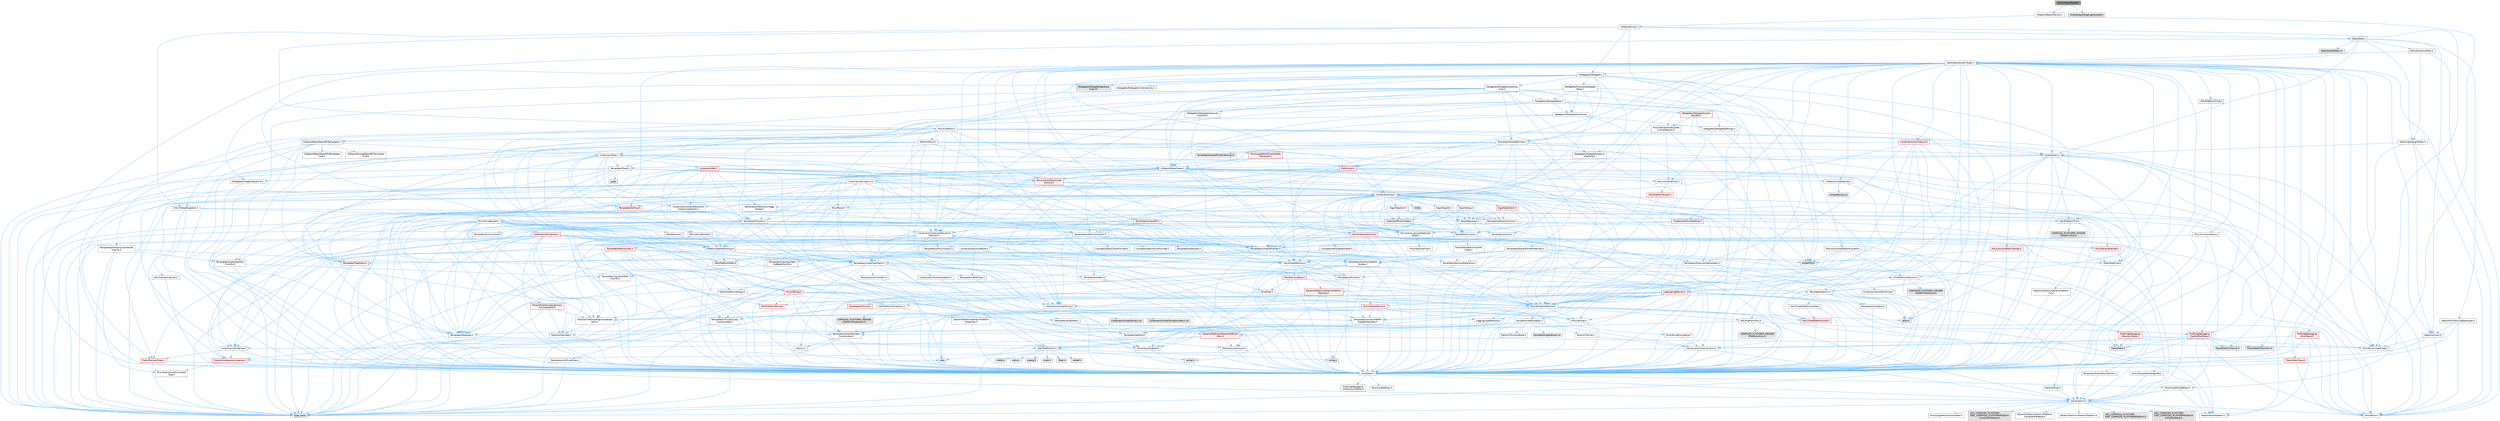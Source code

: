 digraph "AudioOutputTarget.h"
{
 // INTERACTIVE_SVG=YES
 // LATEX_PDF_SIZE
  bgcolor="transparent";
  edge [fontname=Helvetica,fontsize=10,labelfontname=Helvetica,labelfontsize=10];
  node [fontname=Helvetica,fontsize=10,shape=box,height=0.2,width=0.4];
  Node1 [id="Node000001",label="AudioOutputTarget.h",height=0.2,width=0.4,color="gray40", fillcolor="grey60", style="filled", fontcolor="black",tooltip=" "];
  Node1 -> Node2 [id="edge1_Node000001_Node000002",color="steelblue1",style="solid",tooltip=" "];
  Node2 [id="Node000002",label="UObject/ObjectMacros.h",height=0.2,width=0.4,color="grey40", fillcolor="white", style="filled",URL="$d8/d8d/ObjectMacros_8h.html",tooltip=" "];
  Node2 -> Node3 [id="edge2_Node000002_Node000003",color="steelblue1",style="solid",tooltip=" "];
  Node3 [id="Node000003",label="Misc/EnumClassFlags.h",height=0.2,width=0.4,color="grey40", fillcolor="white", style="filled",URL="$d8/de7/EnumClassFlags_8h.html",tooltip=" "];
  Node2 -> Node4 [id="edge3_Node000002_Node000004",color="steelblue1",style="solid",tooltip=" "];
  Node4 [id="Node000004",label="UObject/Script.h",height=0.2,width=0.4,color="grey40", fillcolor="white", style="filled",URL="$de/dc6/Script_8h.html",tooltip=" "];
  Node4 -> Node5 [id="edge4_Node000004_Node000005",color="steelblue1",style="solid",tooltip=" "];
  Node5 [id="Node000005",label="Delegates/Delegate.h",height=0.2,width=0.4,color="grey40", fillcolor="white", style="filled",URL="$d4/d80/Delegate_8h.html",tooltip=" "];
  Node5 -> Node6 [id="edge5_Node000005_Node000006",color="steelblue1",style="solid",tooltip=" "];
  Node6 [id="Node000006",label="CoreTypes.h",height=0.2,width=0.4,color="grey40", fillcolor="white", style="filled",URL="$dc/dec/CoreTypes_8h.html",tooltip=" "];
  Node6 -> Node7 [id="edge6_Node000006_Node000007",color="steelblue1",style="solid",tooltip=" "];
  Node7 [id="Node000007",label="HAL/Platform.h",height=0.2,width=0.4,color="grey40", fillcolor="white", style="filled",URL="$d9/dd0/Platform_8h.html",tooltip=" "];
  Node7 -> Node8 [id="edge7_Node000007_Node000008",color="steelblue1",style="solid",tooltip=" "];
  Node8 [id="Node000008",label="Misc/Build.h",height=0.2,width=0.4,color="grey40", fillcolor="white", style="filled",URL="$d3/dbb/Build_8h.html",tooltip=" "];
  Node7 -> Node9 [id="edge8_Node000007_Node000009",color="steelblue1",style="solid",tooltip=" "];
  Node9 [id="Node000009",label="Misc/LargeWorldCoordinates.h",height=0.2,width=0.4,color="grey40", fillcolor="white", style="filled",URL="$d2/dcb/LargeWorldCoordinates_8h.html",tooltip=" "];
  Node7 -> Node10 [id="edge9_Node000007_Node000010",color="steelblue1",style="solid",tooltip=" "];
  Node10 [id="Node000010",label="type_traits",height=0.2,width=0.4,color="grey60", fillcolor="#E0E0E0", style="filled",tooltip=" "];
  Node7 -> Node11 [id="edge10_Node000007_Node000011",color="steelblue1",style="solid",tooltip=" "];
  Node11 [id="Node000011",label="PreprocessorHelpers.h",height=0.2,width=0.4,color="grey40", fillcolor="white", style="filled",URL="$db/ddb/PreprocessorHelpers_8h.html",tooltip=" "];
  Node7 -> Node12 [id="edge11_Node000007_Node000012",color="steelblue1",style="solid",tooltip=" "];
  Node12 [id="Node000012",label="UBT_COMPILED_PLATFORM\l/UBT_COMPILED_PLATFORMPlatform\lCompilerPreSetup.h",height=0.2,width=0.4,color="grey60", fillcolor="#E0E0E0", style="filled",tooltip=" "];
  Node7 -> Node13 [id="edge12_Node000007_Node000013",color="steelblue1",style="solid",tooltip=" "];
  Node13 [id="Node000013",label="GenericPlatform/GenericPlatform\lCompilerPreSetup.h",height=0.2,width=0.4,color="grey40", fillcolor="white", style="filled",URL="$d9/dc8/GenericPlatformCompilerPreSetup_8h.html",tooltip=" "];
  Node7 -> Node14 [id="edge13_Node000007_Node000014",color="steelblue1",style="solid",tooltip=" "];
  Node14 [id="Node000014",label="GenericPlatform/GenericPlatform.h",height=0.2,width=0.4,color="grey40", fillcolor="white", style="filled",URL="$d6/d84/GenericPlatform_8h.html",tooltip=" "];
  Node7 -> Node15 [id="edge14_Node000007_Node000015",color="steelblue1",style="solid",tooltip=" "];
  Node15 [id="Node000015",label="UBT_COMPILED_PLATFORM\l/UBT_COMPILED_PLATFORMPlatform.h",height=0.2,width=0.4,color="grey60", fillcolor="#E0E0E0", style="filled",tooltip=" "];
  Node7 -> Node16 [id="edge15_Node000007_Node000016",color="steelblue1",style="solid",tooltip=" "];
  Node16 [id="Node000016",label="UBT_COMPILED_PLATFORM\l/UBT_COMPILED_PLATFORMPlatform\lCompilerSetup.h",height=0.2,width=0.4,color="grey60", fillcolor="#E0E0E0", style="filled",tooltip=" "];
  Node6 -> Node17 [id="edge16_Node000006_Node000017",color="steelblue1",style="solid",tooltip=" "];
  Node17 [id="Node000017",label="ProfilingDebugging\l/UMemoryDefines.h",height=0.2,width=0.4,color="grey40", fillcolor="white", style="filled",URL="$d2/da2/UMemoryDefines_8h.html",tooltip=" "];
  Node6 -> Node18 [id="edge17_Node000006_Node000018",color="steelblue1",style="solid",tooltip=" "];
  Node18 [id="Node000018",label="Misc/CoreMiscDefines.h",height=0.2,width=0.4,color="grey40", fillcolor="white", style="filled",URL="$da/d38/CoreMiscDefines_8h.html",tooltip=" "];
  Node18 -> Node7 [id="edge18_Node000018_Node000007",color="steelblue1",style="solid",tooltip=" "];
  Node18 -> Node11 [id="edge19_Node000018_Node000011",color="steelblue1",style="solid",tooltip=" "];
  Node6 -> Node19 [id="edge20_Node000006_Node000019",color="steelblue1",style="solid",tooltip=" "];
  Node19 [id="Node000019",label="Misc/CoreDefines.h",height=0.2,width=0.4,color="grey40", fillcolor="white", style="filled",URL="$d3/dd2/CoreDefines_8h.html",tooltip=" "];
  Node5 -> Node20 [id="edge21_Node000005_Node000020",color="steelblue1",style="solid",tooltip=" "];
  Node20 [id="Node000020",label="Misc/AssertionMacros.h",height=0.2,width=0.4,color="grey40", fillcolor="white", style="filled",URL="$d0/dfa/AssertionMacros_8h.html",tooltip=" "];
  Node20 -> Node6 [id="edge22_Node000020_Node000006",color="steelblue1",style="solid",tooltip=" "];
  Node20 -> Node7 [id="edge23_Node000020_Node000007",color="steelblue1",style="solid",tooltip=" "];
  Node20 -> Node21 [id="edge24_Node000020_Node000021",color="steelblue1",style="solid",tooltip=" "];
  Node21 [id="Node000021",label="HAL/PlatformMisc.h",height=0.2,width=0.4,color="grey40", fillcolor="white", style="filled",URL="$d0/df5/PlatformMisc_8h.html",tooltip=" "];
  Node21 -> Node6 [id="edge25_Node000021_Node000006",color="steelblue1",style="solid",tooltip=" "];
  Node21 -> Node22 [id="edge26_Node000021_Node000022",color="steelblue1",style="solid",tooltip=" "];
  Node22 [id="Node000022",label="GenericPlatform/GenericPlatform\lMisc.h",height=0.2,width=0.4,color="red", fillcolor="#FFF0F0", style="filled",URL="$db/d9a/GenericPlatformMisc_8h.html",tooltip=" "];
  Node22 -> Node23 [id="edge27_Node000022_Node000023",color="steelblue1",style="solid",tooltip=" "];
  Node23 [id="Node000023",label="Containers/StringFwd.h",height=0.2,width=0.4,color="grey40", fillcolor="white", style="filled",URL="$df/d37/StringFwd_8h.html",tooltip=" "];
  Node23 -> Node6 [id="edge28_Node000023_Node000006",color="steelblue1",style="solid",tooltip=" "];
  Node23 -> Node24 [id="edge29_Node000023_Node000024",color="steelblue1",style="solid",tooltip=" "];
  Node24 [id="Node000024",label="Traits/ElementType.h",height=0.2,width=0.4,color="red", fillcolor="#FFF0F0", style="filled",URL="$d5/d4f/ElementType_8h.html",tooltip=" "];
  Node24 -> Node7 [id="edge30_Node000024_Node000007",color="steelblue1",style="solid",tooltip=" "];
  Node24 -> Node10 [id="edge31_Node000024_Node000010",color="steelblue1",style="solid",tooltip=" "];
  Node23 -> Node26 [id="edge32_Node000023_Node000026",color="steelblue1",style="solid",tooltip=" "];
  Node26 [id="Node000026",label="Traits/IsContiguousContainer.h",height=0.2,width=0.4,color="red", fillcolor="#FFF0F0", style="filled",URL="$d5/d3c/IsContiguousContainer_8h.html",tooltip=" "];
  Node26 -> Node6 [id="edge33_Node000026_Node000006",color="steelblue1",style="solid",tooltip=" "];
  Node26 -> Node27 [id="edge34_Node000026_Node000027",color="steelblue1",style="solid",tooltip=" "];
  Node27 [id="Node000027",label="Misc/StaticAssertComplete\lType.h",height=0.2,width=0.4,color="grey40", fillcolor="white", style="filled",URL="$d5/d4e/StaticAssertCompleteType_8h.html",tooltip=" "];
  Node22 -> Node6 [id="edge35_Node000022_Node000006",color="steelblue1",style="solid",tooltip=" "];
  Node22 -> Node33 [id="edge36_Node000022_Node000033",color="steelblue1",style="solid",tooltip=" "];
  Node33 [id="Node000033",label="HAL/PlatformCrt.h",height=0.2,width=0.4,color="grey40", fillcolor="white", style="filled",URL="$d8/d75/PlatformCrt_8h.html",tooltip=" "];
  Node33 -> Node34 [id="edge37_Node000033_Node000034",color="steelblue1",style="solid",tooltip=" "];
  Node34 [id="Node000034",label="new",height=0.2,width=0.4,color="grey60", fillcolor="#E0E0E0", style="filled",tooltip=" "];
  Node33 -> Node35 [id="edge38_Node000033_Node000035",color="steelblue1",style="solid",tooltip=" "];
  Node35 [id="Node000035",label="wchar.h",height=0.2,width=0.4,color="grey60", fillcolor="#E0E0E0", style="filled",tooltip=" "];
  Node33 -> Node36 [id="edge39_Node000033_Node000036",color="steelblue1",style="solid",tooltip=" "];
  Node36 [id="Node000036",label="stddef.h",height=0.2,width=0.4,color="grey60", fillcolor="#E0E0E0", style="filled",tooltip=" "];
  Node33 -> Node37 [id="edge40_Node000033_Node000037",color="steelblue1",style="solid",tooltip=" "];
  Node37 [id="Node000037",label="stdlib.h",height=0.2,width=0.4,color="grey60", fillcolor="#E0E0E0", style="filled",tooltip=" "];
  Node33 -> Node38 [id="edge41_Node000033_Node000038",color="steelblue1",style="solid",tooltip=" "];
  Node38 [id="Node000038",label="stdio.h",height=0.2,width=0.4,color="grey60", fillcolor="#E0E0E0", style="filled",tooltip=" "];
  Node33 -> Node39 [id="edge42_Node000033_Node000039",color="steelblue1",style="solid",tooltip=" "];
  Node39 [id="Node000039",label="stdarg.h",height=0.2,width=0.4,color="grey60", fillcolor="#E0E0E0", style="filled",tooltip=" "];
  Node33 -> Node40 [id="edge43_Node000033_Node000040",color="steelblue1",style="solid",tooltip=" "];
  Node40 [id="Node000040",label="math.h",height=0.2,width=0.4,color="grey60", fillcolor="#E0E0E0", style="filled",tooltip=" "];
  Node33 -> Node41 [id="edge44_Node000033_Node000041",color="steelblue1",style="solid",tooltip=" "];
  Node41 [id="Node000041",label="float.h",height=0.2,width=0.4,color="grey60", fillcolor="#E0E0E0", style="filled",tooltip=" "];
  Node33 -> Node42 [id="edge45_Node000033_Node000042",color="steelblue1",style="solid",tooltip=" "];
  Node42 [id="Node000042",label="string.h",height=0.2,width=0.4,color="grey60", fillcolor="#E0E0E0", style="filled",tooltip=" "];
  Node22 -> Node43 [id="edge46_Node000022_Node000043",color="steelblue1",style="solid",tooltip=" "];
  Node43 [id="Node000043",label="Math/NumericLimits.h",height=0.2,width=0.4,color="grey40", fillcolor="white", style="filled",URL="$df/d1b/NumericLimits_8h.html",tooltip=" "];
  Node43 -> Node6 [id="edge47_Node000043_Node000006",color="steelblue1",style="solid",tooltip=" "];
  Node22 -> Node3 [id="edge48_Node000022_Node000003",color="steelblue1",style="solid",tooltip=" "];
  Node21 -> Node47 [id="edge49_Node000021_Node000047",color="steelblue1",style="solid",tooltip=" "];
  Node47 [id="Node000047",label="COMPILED_PLATFORM_HEADER\l(PlatformMisc.h)",height=0.2,width=0.4,color="grey60", fillcolor="#E0E0E0", style="filled",tooltip=" "];
  Node21 -> Node48 [id="edge50_Node000021_Node000048",color="steelblue1",style="solid",tooltip=" "];
  Node48 [id="Node000048",label="ProfilingDebugging\l/CpuProfilerTrace.h",height=0.2,width=0.4,color="red", fillcolor="#FFF0F0", style="filled",URL="$da/dcb/CpuProfilerTrace_8h.html",tooltip=" "];
  Node48 -> Node6 [id="edge51_Node000048_Node000006",color="steelblue1",style="solid",tooltip=" "];
  Node48 -> Node29 [id="edge52_Node000048_Node000029",color="steelblue1",style="solid",tooltip=" "];
  Node29 [id="Node000029",label="Containers/ContainersFwd.h",height=0.2,width=0.4,color="grey40", fillcolor="white", style="filled",URL="$d4/d0a/ContainersFwd_8h.html",tooltip=" "];
  Node29 -> Node7 [id="edge53_Node000029_Node000007",color="steelblue1",style="solid",tooltip=" "];
  Node29 -> Node6 [id="edge54_Node000029_Node000006",color="steelblue1",style="solid",tooltip=" "];
  Node29 -> Node26 [id="edge55_Node000029_Node000026",color="steelblue1",style="solid",tooltip=" "];
  Node48 -> Node11 [id="edge56_Node000048_Node000011",color="steelblue1",style="solid",tooltip=" "];
  Node48 -> Node8 [id="edge57_Node000048_Node000008",color="steelblue1",style="solid",tooltip=" "];
  Node48 -> Node53 [id="edge58_Node000048_Node000053",color="steelblue1",style="solid",tooltip=" "];
  Node53 [id="Node000053",label="Trace/Detail/Channel.h",height=0.2,width=0.4,color="grey60", fillcolor="#E0E0E0", style="filled",tooltip=" "];
  Node48 -> Node54 [id="edge59_Node000048_Node000054",color="steelblue1",style="solid",tooltip=" "];
  Node54 [id="Node000054",label="Trace/Detail/Channel.inl",height=0.2,width=0.4,color="grey60", fillcolor="#E0E0E0", style="filled",tooltip=" "];
  Node48 -> Node55 [id="edge60_Node000048_Node000055",color="steelblue1",style="solid",tooltip=" "];
  Node55 [id="Node000055",label="Trace/Trace.h",height=0.2,width=0.4,color="grey60", fillcolor="#E0E0E0", style="filled",tooltip=" "];
  Node20 -> Node11 [id="edge61_Node000020_Node000011",color="steelblue1",style="solid",tooltip=" "];
  Node20 -> Node56 [id="edge62_Node000020_Node000056",color="steelblue1",style="solid",tooltip=" "];
  Node56 [id="Node000056",label="Templates/EnableIf.h",height=0.2,width=0.4,color="grey40", fillcolor="white", style="filled",URL="$d7/d60/EnableIf_8h.html",tooltip=" "];
  Node56 -> Node6 [id="edge63_Node000056_Node000006",color="steelblue1",style="solid",tooltip=" "];
  Node20 -> Node57 [id="edge64_Node000020_Node000057",color="steelblue1",style="solid",tooltip=" "];
  Node57 [id="Node000057",label="Templates/IsArrayOrRefOf\lTypeByPredicate.h",height=0.2,width=0.4,color="grey40", fillcolor="white", style="filled",URL="$d6/da1/IsArrayOrRefOfTypeByPredicate_8h.html",tooltip=" "];
  Node57 -> Node6 [id="edge65_Node000057_Node000006",color="steelblue1",style="solid",tooltip=" "];
  Node20 -> Node58 [id="edge66_Node000020_Node000058",color="steelblue1",style="solid",tooltip=" "];
  Node58 [id="Node000058",label="Templates/IsValidVariadic\lFunctionArg.h",height=0.2,width=0.4,color="grey40", fillcolor="white", style="filled",URL="$d0/dc8/IsValidVariadicFunctionArg_8h.html",tooltip=" "];
  Node58 -> Node6 [id="edge67_Node000058_Node000006",color="steelblue1",style="solid",tooltip=" "];
  Node58 -> Node59 [id="edge68_Node000058_Node000059",color="steelblue1",style="solid",tooltip=" "];
  Node59 [id="Node000059",label="IsEnum.h",height=0.2,width=0.4,color="grey40", fillcolor="white", style="filled",URL="$d4/de5/IsEnum_8h.html",tooltip=" "];
  Node58 -> Node10 [id="edge69_Node000058_Node000010",color="steelblue1",style="solid",tooltip=" "];
  Node20 -> Node60 [id="edge70_Node000020_Node000060",color="steelblue1",style="solid",tooltip=" "];
  Node60 [id="Node000060",label="Traits/IsCharEncodingCompatible\lWith.h",height=0.2,width=0.4,color="grey40", fillcolor="white", style="filled",URL="$df/dd1/IsCharEncodingCompatibleWith_8h.html",tooltip=" "];
  Node60 -> Node10 [id="edge71_Node000060_Node000010",color="steelblue1",style="solid",tooltip=" "];
  Node60 -> Node61 [id="edge72_Node000060_Node000061",color="steelblue1",style="solid",tooltip=" "];
  Node61 [id="Node000061",label="Traits/IsCharType.h",height=0.2,width=0.4,color="grey40", fillcolor="white", style="filled",URL="$db/d51/IsCharType_8h.html",tooltip=" "];
  Node61 -> Node6 [id="edge73_Node000061_Node000006",color="steelblue1",style="solid",tooltip=" "];
  Node20 -> Node62 [id="edge74_Node000020_Node000062",color="steelblue1",style="solid",tooltip=" "];
  Node62 [id="Node000062",label="Misc/VarArgs.h",height=0.2,width=0.4,color="grey40", fillcolor="white", style="filled",URL="$d5/d6f/VarArgs_8h.html",tooltip=" "];
  Node62 -> Node6 [id="edge75_Node000062_Node000006",color="steelblue1",style="solid",tooltip=" "];
  Node20 -> Node63 [id="edge76_Node000020_Node000063",color="steelblue1",style="solid",tooltip=" "];
  Node63 [id="Node000063",label="String/FormatStringSan.h",height=0.2,width=0.4,color="grey40", fillcolor="white", style="filled",URL="$d3/d8b/FormatStringSan_8h.html",tooltip=" "];
  Node63 -> Node10 [id="edge77_Node000063_Node000010",color="steelblue1",style="solid",tooltip=" "];
  Node63 -> Node6 [id="edge78_Node000063_Node000006",color="steelblue1",style="solid",tooltip=" "];
  Node63 -> Node64 [id="edge79_Node000063_Node000064",color="steelblue1",style="solid",tooltip=" "];
  Node64 [id="Node000064",label="Templates/Requires.h",height=0.2,width=0.4,color="grey40", fillcolor="white", style="filled",URL="$dc/d96/Requires_8h.html",tooltip=" "];
  Node64 -> Node56 [id="edge80_Node000064_Node000056",color="steelblue1",style="solid",tooltip=" "];
  Node64 -> Node10 [id="edge81_Node000064_Node000010",color="steelblue1",style="solid",tooltip=" "];
  Node63 -> Node65 [id="edge82_Node000063_Node000065",color="steelblue1",style="solid",tooltip=" "];
  Node65 [id="Node000065",label="Templates/Identity.h",height=0.2,width=0.4,color="grey40", fillcolor="white", style="filled",URL="$d0/dd5/Identity_8h.html",tooltip=" "];
  Node63 -> Node58 [id="edge83_Node000063_Node000058",color="steelblue1",style="solid",tooltip=" "];
  Node63 -> Node61 [id="edge84_Node000063_Node000061",color="steelblue1",style="solid",tooltip=" "];
  Node63 -> Node66 [id="edge85_Node000063_Node000066",color="steelblue1",style="solid",tooltip=" "];
  Node66 [id="Node000066",label="Traits/IsTEnumAsByte.h",height=0.2,width=0.4,color="grey40", fillcolor="white", style="filled",URL="$d1/de6/IsTEnumAsByte_8h.html",tooltip=" "];
  Node63 -> Node67 [id="edge86_Node000063_Node000067",color="steelblue1",style="solid",tooltip=" "];
  Node67 [id="Node000067",label="Traits/IsTString.h",height=0.2,width=0.4,color="grey40", fillcolor="white", style="filled",URL="$d0/df8/IsTString_8h.html",tooltip=" "];
  Node67 -> Node29 [id="edge87_Node000067_Node000029",color="steelblue1",style="solid",tooltip=" "];
  Node63 -> Node29 [id="edge88_Node000063_Node000029",color="steelblue1",style="solid",tooltip=" "];
  Node63 -> Node68 [id="edge89_Node000063_Node000068",color="steelblue1",style="solid",tooltip=" "];
  Node68 [id="Node000068",label="FormatStringSanErrors.inl",height=0.2,width=0.4,color="grey60", fillcolor="#E0E0E0", style="filled",tooltip=" "];
  Node20 -> Node69 [id="edge90_Node000020_Node000069",color="steelblue1",style="solid",tooltip=" "];
  Node69 [id="Node000069",label="atomic",height=0.2,width=0.4,color="grey60", fillcolor="#E0E0E0", style="filled",tooltip=" "];
  Node5 -> Node70 [id="edge91_Node000005_Node000070",color="steelblue1",style="solid",tooltip=" "];
  Node70 [id="Node000070",label="UObject/NameTypes.h",height=0.2,width=0.4,color="grey40", fillcolor="white", style="filled",URL="$d6/d35/NameTypes_8h.html",tooltip=" "];
  Node70 -> Node6 [id="edge92_Node000070_Node000006",color="steelblue1",style="solid",tooltip=" "];
  Node70 -> Node20 [id="edge93_Node000070_Node000020",color="steelblue1",style="solid",tooltip=" "];
  Node70 -> Node71 [id="edge94_Node000070_Node000071",color="steelblue1",style="solid",tooltip=" "];
  Node71 [id="Node000071",label="HAL/UnrealMemory.h",height=0.2,width=0.4,color="grey40", fillcolor="white", style="filled",URL="$d9/d96/UnrealMemory_8h.html",tooltip=" "];
  Node71 -> Node6 [id="edge95_Node000071_Node000006",color="steelblue1",style="solid",tooltip=" "];
  Node71 -> Node72 [id="edge96_Node000071_Node000072",color="steelblue1",style="solid",tooltip=" "];
  Node72 [id="Node000072",label="GenericPlatform/GenericPlatform\lMemory.h",height=0.2,width=0.4,color="red", fillcolor="#FFF0F0", style="filled",URL="$dd/d22/GenericPlatformMemory_8h.html",tooltip=" "];
  Node72 -> Node6 [id="edge97_Node000072_Node000006",color="steelblue1",style="solid",tooltip=" "];
  Node72 -> Node73 [id="edge98_Node000072_Node000073",color="steelblue1",style="solid",tooltip=" "];
  Node73 [id="Node000073",label="HAL/PlatformString.h",height=0.2,width=0.4,color="red", fillcolor="#FFF0F0", style="filled",URL="$db/db5/PlatformString_8h.html",tooltip=" "];
  Node73 -> Node6 [id="edge99_Node000073_Node000006",color="steelblue1",style="solid",tooltip=" "];
  Node72 -> Node42 [id="edge100_Node000072_Node000042",color="steelblue1",style="solid",tooltip=" "];
  Node72 -> Node35 [id="edge101_Node000072_Node000035",color="steelblue1",style="solid",tooltip=" "];
  Node71 -> Node75 [id="edge102_Node000071_Node000075",color="steelblue1",style="solid",tooltip=" "];
  Node75 [id="Node000075",label="HAL/MemoryBase.h",height=0.2,width=0.4,color="red", fillcolor="#FFF0F0", style="filled",URL="$d6/d9f/MemoryBase_8h.html",tooltip=" "];
  Node75 -> Node6 [id="edge103_Node000075_Node000006",color="steelblue1",style="solid",tooltip=" "];
  Node75 -> Node33 [id="edge104_Node000075_Node000033",color="steelblue1",style="solid",tooltip=" "];
  Node75 -> Node76 [id="edge105_Node000075_Node000076",color="steelblue1",style="solid",tooltip=" "];
  Node76 [id="Node000076",label="Misc/Exec.h",height=0.2,width=0.4,color="grey40", fillcolor="white", style="filled",URL="$de/ddb/Exec_8h.html",tooltip=" "];
  Node76 -> Node6 [id="edge106_Node000076_Node000006",color="steelblue1",style="solid",tooltip=" "];
  Node76 -> Node20 [id="edge107_Node000076_Node000020",color="steelblue1",style="solid",tooltip=" "];
  Node75 -> Node77 [id="edge108_Node000075_Node000077",color="steelblue1",style="solid",tooltip=" "];
  Node77 [id="Node000077",label="Misc/OutputDevice.h",height=0.2,width=0.4,color="red", fillcolor="#FFF0F0", style="filled",URL="$d7/d32/OutputDevice_8h.html",tooltip=" "];
  Node77 -> Node6 [id="edge109_Node000077_Node000006",color="steelblue1",style="solid",tooltip=" "];
  Node77 -> Node78 [id="edge110_Node000077_Node000078",color="steelblue1",style="solid",tooltip=" "];
  Node78 [id="Node000078",label="Logging/LogVerbosity.h",height=0.2,width=0.4,color="grey40", fillcolor="white", style="filled",URL="$d2/d8f/LogVerbosity_8h.html",tooltip=" "];
  Node78 -> Node6 [id="edge111_Node000078_Node000006",color="steelblue1",style="solid",tooltip=" "];
  Node77 -> Node62 [id="edge112_Node000077_Node000062",color="steelblue1",style="solid",tooltip=" "];
  Node77 -> Node57 [id="edge113_Node000077_Node000057",color="steelblue1",style="solid",tooltip=" "];
  Node77 -> Node58 [id="edge114_Node000077_Node000058",color="steelblue1",style="solid",tooltip=" "];
  Node77 -> Node60 [id="edge115_Node000077_Node000060",color="steelblue1",style="solid",tooltip=" "];
  Node75 -> Node79 [id="edge116_Node000075_Node000079",color="steelblue1",style="solid",tooltip=" "];
  Node79 [id="Node000079",label="Templates/Atomic.h",height=0.2,width=0.4,color="grey40", fillcolor="white", style="filled",URL="$d3/d91/Atomic_8h.html",tooltip=" "];
  Node79 -> Node80 [id="edge117_Node000079_Node000080",color="steelblue1",style="solid",tooltip=" "];
  Node80 [id="Node000080",label="HAL/ThreadSafeCounter.h",height=0.2,width=0.4,color="red", fillcolor="#FFF0F0", style="filled",URL="$dc/dc9/ThreadSafeCounter_8h.html",tooltip=" "];
  Node80 -> Node6 [id="edge118_Node000080_Node000006",color="steelblue1",style="solid",tooltip=" "];
  Node79 -> Node81 [id="edge119_Node000079_Node000081",color="steelblue1",style="solid",tooltip=" "];
  Node81 [id="Node000081",label="HAL/ThreadSafeCounter64.h",height=0.2,width=0.4,color="grey40", fillcolor="white", style="filled",URL="$d0/d12/ThreadSafeCounter64_8h.html",tooltip=" "];
  Node81 -> Node6 [id="edge120_Node000081_Node000006",color="steelblue1",style="solid",tooltip=" "];
  Node81 -> Node80 [id="edge121_Node000081_Node000080",color="steelblue1",style="solid",tooltip=" "];
  Node79 -> Node82 [id="edge122_Node000079_Node000082",color="steelblue1",style="solid",tooltip=" "];
  Node82 [id="Node000082",label="Templates/IsIntegral.h",height=0.2,width=0.4,color="grey40", fillcolor="white", style="filled",URL="$da/d64/IsIntegral_8h.html",tooltip=" "];
  Node82 -> Node6 [id="edge123_Node000082_Node000006",color="steelblue1",style="solid",tooltip=" "];
  Node79 -> Node83 [id="edge124_Node000079_Node000083",color="steelblue1",style="solid",tooltip=" "];
  Node83 [id="Node000083",label="Templates/IsTrivial.h",height=0.2,width=0.4,color="red", fillcolor="#FFF0F0", style="filled",URL="$da/d4c/IsTrivial_8h.html",tooltip=" "];
  Node83 -> Node84 [id="edge125_Node000083_Node000084",color="steelblue1",style="solid",tooltip=" "];
  Node84 [id="Node000084",label="Templates/AndOrNot.h",height=0.2,width=0.4,color="grey40", fillcolor="white", style="filled",URL="$db/d0a/AndOrNot_8h.html",tooltip=" "];
  Node84 -> Node6 [id="edge126_Node000084_Node000006",color="steelblue1",style="solid",tooltip=" "];
  Node83 -> Node85 [id="edge127_Node000083_Node000085",color="steelblue1",style="solid",tooltip=" "];
  Node85 [id="Node000085",label="Templates/IsTriviallyCopy\lConstructible.h",height=0.2,width=0.4,color="grey40", fillcolor="white", style="filled",URL="$d3/d78/IsTriviallyCopyConstructible_8h.html",tooltip=" "];
  Node85 -> Node6 [id="edge128_Node000085_Node000006",color="steelblue1",style="solid",tooltip=" "];
  Node85 -> Node10 [id="edge129_Node000085_Node000010",color="steelblue1",style="solid",tooltip=" "];
  Node83 -> Node10 [id="edge130_Node000083_Node000010",color="steelblue1",style="solid",tooltip=" "];
  Node79 -> Node87 [id="edge131_Node000079_Node000087",color="steelblue1",style="solid",tooltip=" "];
  Node87 [id="Node000087",label="Traits/IntType.h",height=0.2,width=0.4,color="grey40", fillcolor="white", style="filled",URL="$d7/deb/IntType_8h.html",tooltip=" "];
  Node87 -> Node7 [id="edge132_Node000087_Node000007",color="steelblue1",style="solid",tooltip=" "];
  Node79 -> Node69 [id="edge133_Node000079_Node000069",color="steelblue1",style="solid",tooltip=" "];
  Node71 -> Node88 [id="edge134_Node000071_Node000088",color="steelblue1",style="solid",tooltip=" "];
  Node88 [id="Node000088",label="HAL/PlatformMemory.h",height=0.2,width=0.4,color="grey40", fillcolor="white", style="filled",URL="$de/d68/PlatformMemory_8h.html",tooltip=" "];
  Node88 -> Node6 [id="edge135_Node000088_Node000006",color="steelblue1",style="solid",tooltip=" "];
  Node88 -> Node72 [id="edge136_Node000088_Node000072",color="steelblue1",style="solid",tooltip=" "];
  Node88 -> Node89 [id="edge137_Node000088_Node000089",color="steelblue1",style="solid",tooltip=" "];
  Node89 [id="Node000089",label="COMPILED_PLATFORM_HEADER\l(PlatformMemory.h)",height=0.2,width=0.4,color="grey60", fillcolor="#E0E0E0", style="filled",tooltip=" "];
  Node71 -> Node90 [id="edge138_Node000071_Node000090",color="steelblue1",style="solid",tooltip=" "];
  Node90 [id="Node000090",label="ProfilingDebugging\l/MemoryTrace.h",height=0.2,width=0.4,color="red", fillcolor="#FFF0F0", style="filled",URL="$da/dd7/MemoryTrace_8h.html",tooltip=" "];
  Node90 -> Node7 [id="edge139_Node000090_Node000007",color="steelblue1",style="solid",tooltip=" "];
  Node90 -> Node3 [id="edge140_Node000090_Node000003",color="steelblue1",style="solid",tooltip=" "];
  Node90 -> Node55 [id="edge141_Node000090_Node000055",color="steelblue1",style="solid",tooltip=" "];
  Node71 -> Node91 [id="edge142_Node000071_Node000091",color="steelblue1",style="solid",tooltip=" "];
  Node91 [id="Node000091",label="Templates/IsPointer.h",height=0.2,width=0.4,color="grey40", fillcolor="white", style="filled",URL="$d7/d05/IsPointer_8h.html",tooltip=" "];
  Node91 -> Node6 [id="edge143_Node000091_Node000006",color="steelblue1",style="solid",tooltip=" "];
  Node70 -> Node92 [id="edge144_Node000070_Node000092",color="steelblue1",style="solid",tooltip=" "];
  Node92 [id="Node000092",label="Templates/UnrealTypeTraits.h",height=0.2,width=0.4,color="grey40", fillcolor="white", style="filled",URL="$d2/d2d/UnrealTypeTraits_8h.html",tooltip=" "];
  Node92 -> Node6 [id="edge145_Node000092_Node000006",color="steelblue1",style="solid",tooltip=" "];
  Node92 -> Node91 [id="edge146_Node000092_Node000091",color="steelblue1",style="solid",tooltip=" "];
  Node92 -> Node20 [id="edge147_Node000092_Node000020",color="steelblue1",style="solid",tooltip=" "];
  Node92 -> Node84 [id="edge148_Node000092_Node000084",color="steelblue1",style="solid",tooltip=" "];
  Node92 -> Node56 [id="edge149_Node000092_Node000056",color="steelblue1",style="solid",tooltip=" "];
  Node92 -> Node93 [id="edge150_Node000092_Node000093",color="steelblue1",style="solid",tooltip=" "];
  Node93 [id="Node000093",label="Templates/IsArithmetic.h",height=0.2,width=0.4,color="grey40", fillcolor="white", style="filled",URL="$d2/d5d/IsArithmetic_8h.html",tooltip=" "];
  Node93 -> Node6 [id="edge151_Node000093_Node000006",color="steelblue1",style="solid",tooltip=" "];
  Node92 -> Node59 [id="edge152_Node000092_Node000059",color="steelblue1",style="solid",tooltip=" "];
  Node92 -> Node94 [id="edge153_Node000092_Node000094",color="steelblue1",style="solid",tooltip=" "];
  Node94 [id="Node000094",label="Templates/Models.h",height=0.2,width=0.4,color="grey40", fillcolor="white", style="filled",URL="$d3/d0c/Models_8h.html",tooltip=" "];
  Node94 -> Node65 [id="edge154_Node000094_Node000065",color="steelblue1",style="solid",tooltip=" "];
  Node92 -> Node95 [id="edge155_Node000092_Node000095",color="steelblue1",style="solid",tooltip=" "];
  Node95 [id="Node000095",label="Templates/IsPODType.h",height=0.2,width=0.4,color="grey40", fillcolor="white", style="filled",URL="$d7/db1/IsPODType_8h.html",tooltip=" "];
  Node95 -> Node6 [id="edge156_Node000095_Node000006",color="steelblue1",style="solid",tooltip=" "];
  Node92 -> Node96 [id="edge157_Node000092_Node000096",color="steelblue1",style="solid",tooltip=" "];
  Node96 [id="Node000096",label="Templates/IsUECoreType.h",height=0.2,width=0.4,color="grey40", fillcolor="white", style="filled",URL="$d1/db8/IsUECoreType_8h.html",tooltip=" "];
  Node96 -> Node6 [id="edge158_Node000096_Node000006",color="steelblue1",style="solid",tooltip=" "];
  Node96 -> Node10 [id="edge159_Node000096_Node000010",color="steelblue1",style="solid",tooltip=" "];
  Node92 -> Node85 [id="edge160_Node000092_Node000085",color="steelblue1",style="solid",tooltip=" "];
  Node70 -> Node97 [id="edge161_Node000070_Node000097",color="steelblue1",style="solid",tooltip=" "];
  Node97 [id="Node000097",label="Templates/UnrealTemplate.h",height=0.2,width=0.4,color="grey40", fillcolor="white", style="filled",URL="$d4/d24/UnrealTemplate_8h.html",tooltip=" "];
  Node97 -> Node6 [id="edge162_Node000097_Node000006",color="steelblue1",style="solid",tooltip=" "];
  Node97 -> Node91 [id="edge163_Node000097_Node000091",color="steelblue1",style="solid",tooltip=" "];
  Node97 -> Node71 [id="edge164_Node000097_Node000071",color="steelblue1",style="solid",tooltip=" "];
  Node97 -> Node98 [id="edge165_Node000097_Node000098",color="steelblue1",style="solid",tooltip=" "];
  Node98 [id="Node000098",label="Templates/CopyQualifiers\lAndRefsFromTo.h",height=0.2,width=0.4,color="grey40", fillcolor="white", style="filled",URL="$d3/db3/CopyQualifiersAndRefsFromTo_8h.html",tooltip=" "];
  Node98 -> Node99 [id="edge166_Node000098_Node000099",color="steelblue1",style="solid",tooltip=" "];
  Node99 [id="Node000099",label="Templates/CopyQualifiers\lFromTo.h",height=0.2,width=0.4,color="grey40", fillcolor="white", style="filled",URL="$d5/db4/CopyQualifiersFromTo_8h.html",tooltip=" "];
  Node97 -> Node92 [id="edge167_Node000097_Node000092",color="steelblue1",style="solid",tooltip=" "];
  Node97 -> Node100 [id="edge168_Node000097_Node000100",color="steelblue1",style="solid",tooltip=" "];
  Node100 [id="Node000100",label="Templates/RemoveReference.h",height=0.2,width=0.4,color="grey40", fillcolor="white", style="filled",URL="$da/dbe/RemoveReference_8h.html",tooltip=" "];
  Node100 -> Node6 [id="edge169_Node000100_Node000006",color="steelblue1",style="solid",tooltip=" "];
  Node97 -> Node64 [id="edge170_Node000097_Node000064",color="steelblue1",style="solid",tooltip=" "];
  Node97 -> Node101 [id="edge171_Node000097_Node000101",color="steelblue1",style="solid",tooltip=" "];
  Node101 [id="Node000101",label="Templates/TypeCompatible\lBytes.h",height=0.2,width=0.4,color="grey40", fillcolor="white", style="filled",URL="$df/d0a/TypeCompatibleBytes_8h.html",tooltip=" "];
  Node101 -> Node6 [id="edge172_Node000101_Node000006",color="steelblue1",style="solid",tooltip=" "];
  Node101 -> Node42 [id="edge173_Node000101_Node000042",color="steelblue1",style="solid",tooltip=" "];
  Node101 -> Node34 [id="edge174_Node000101_Node000034",color="steelblue1",style="solid",tooltip=" "];
  Node101 -> Node10 [id="edge175_Node000101_Node000010",color="steelblue1",style="solid",tooltip=" "];
  Node97 -> Node65 [id="edge176_Node000097_Node000065",color="steelblue1",style="solid",tooltip=" "];
  Node97 -> Node26 [id="edge177_Node000097_Node000026",color="steelblue1",style="solid",tooltip=" "];
  Node97 -> Node102 [id="edge178_Node000097_Node000102",color="steelblue1",style="solid",tooltip=" "];
  Node102 [id="Node000102",label="Traits/UseBitwiseSwap.h",height=0.2,width=0.4,color="grey40", fillcolor="white", style="filled",URL="$db/df3/UseBitwiseSwap_8h.html",tooltip=" "];
  Node102 -> Node6 [id="edge179_Node000102_Node000006",color="steelblue1",style="solid",tooltip=" "];
  Node102 -> Node10 [id="edge180_Node000102_Node000010",color="steelblue1",style="solid",tooltip=" "];
  Node97 -> Node10 [id="edge181_Node000097_Node000010",color="steelblue1",style="solid",tooltip=" "];
  Node70 -> Node103 [id="edge182_Node000070_Node000103",color="steelblue1",style="solid",tooltip=" "];
  Node103 [id="Node000103",label="Containers/UnrealString.h",height=0.2,width=0.4,color="grey40", fillcolor="white", style="filled",URL="$d5/dba/UnrealString_8h.html",tooltip=" "];
  Node103 -> Node104 [id="edge183_Node000103_Node000104",color="steelblue1",style="solid",tooltip=" "];
  Node104 [id="Node000104",label="Containers/UnrealStringIncludes.h.inl",height=0.2,width=0.4,color="grey60", fillcolor="#E0E0E0", style="filled",tooltip=" "];
  Node103 -> Node105 [id="edge184_Node000103_Node000105",color="steelblue1",style="solid",tooltip=" "];
  Node105 [id="Node000105",label="Containers/UnrealString.h.inl",height=0.2,width=0.4,color="grey60", fillcolor="#E0E0E0", style="filled",tooltip=" "];
  Node103 -> Node106 [id="edge185_Node000103_Node000106",color="steelblue1",style="solid",tooltip=" "];
  Node106 [id="Node000106",label="Misc/StringFormatArg.h",height=0.2,width=0.4,color="grey40", fillcolor="white", style="filled",URL="$d2/d16/StringFormatArg_8h.html",tooltip=" "];
  Node106 -> Node29 [id="edge186_Node000106_Node000029",color="steelblue1",style="solid",tooltip=" "];
  Node70 -> Node107 [id="edge187_Node000070_Node000107",color="steelblue1",style="solid",tooltip=" "];
  Node107 [id="Node000107",label="HAL/CriticalSection.h",height=0.2,width=0.4,color="grey40", fillcolor="white", style="filled",URL="$d6/d90/CriticalSection_8h.html",tooltip=" "];
  Node107 -> Node108 [id="edge188_Node000107_Node000108",color="steelblue1",style="solid",tooltip=" "];
  Node108 [id="Node000108",label="HAL/PlatformMutex.h",height=0.2,width=0.4,color="red", fillcolor="#FFF0F0", style="filled",URL="$d9/d0b/PlatformMutex_8h.html",tooltip=" "];
  Node108 -> Node6 [id="edge189_Node000108_Node000006",color="steelblue1",style="solid",tooltip=" "];
  Node70 -> Node110 [id="edge190_Node000070_Node000110",color="steelblue1",style="solid",tooltip=" "];
  Node110 [id="Node000110",label="Containers/StringConv.h",height=0.2,width=0.4,color="grey40", fillcolor="white", style="filled",URL="$d3/ddf/StringConv_8h.html",tooltip=" "];
  Node110 -> Node6 [id="edge191_Node000110_Node000006",color="steelblue1",style="solid",tooltip=" "];
  Node110 -> Node20 [id="edge192_Node000110_Node000020",color="steelblue1",style="solid",tooltip=" "];
  Node110 -> Node111 [id="edge193_Node000110_Node000111",color="steelblue1",style="solid",tooltip=" "];
  Node111 [id="Node000111",label="Containers/ContainerAllocation\lPolicies.h",height=0.2,width=0.4,color="grey40", fillcolor="white", style="filled",URL="$d7/dff/ContainerAllocationPolicies_8h.html",tooltip=" "];
  Node111 -> Node6 [id="edge194_Node000111_Node000006",color="steelblue1",style="solid",tooltip=" "];
  Node111 -> Node112 [id="edge195_Node000111_Node000112",color="steelblue1",style="solid",tooltip=" "];
  Node112 [id="Node000112",label="Containers/ContainerHelpers.h",height=0.2,width=0.4,color="grey40", fillcolor="white", style="filled",URL="$d7/d33/ContainerHelpers_8h.html",tooltip=" "];
  Node112 -> Node6 [id="edge196_Node000112_Node000006",color="steelblue1",style="solid",tooltip=" "];
  Node111 -> Node111 [id="edge197_Node000111_Node000111",color="steelblue1",style="solid",tooltip=" "];
  Node111 -> Node113 [id="edge198_Node000111_Node000113",color="steelblue1",style="solid",tooltip=" "];
  Node113 [id="Node000113",label="HAL/PlatformMath.h",height=0.2,width=0.4,color="red", fillcolor="#FFF0F0", style="filled",URL="$dc/d53/PlatformMath_8h.html",tooltip=" "];
  Node113 -> Node6 [id="edge199_Node000113_Node000006",color="steelblue1",style="solid",tooltip=" "];
  Node111 -> Node71 [id="edge200_Node000111_Node000071",color="steelblue1",style="solid",tooltip=" "];
  Node111 -> Node43 [id="edge201_Node000111_Node000043",color="steelblue1",style="solid",tooltip=" "];
  Node111 -> Node20 [id="edge202_Node000111_Node000020",color="steelblue1",style="solid",tooltip=" "];
  Node111 -> Node121 [id="edge203_Node000111_Node000121",color="steelblue1",style="solid",tooltip=" "];
  Node121 [id="Node000121",label="Templates/IsPolymorphic.h",height=0.2,width=0.4,color="grey40", fillcolor="white", style="filled",URL="$dc/d20/IsPolymorphic_8h.html",tooltip=" "];
  Node111 -> Node122 [id="edge204_Node000111_Node000122",color="steelblue1",style="solid",tooltip=" "];
  Node122 [id="Node000122",label="Templates/MemoryOps.h",height=0.2,width=0.4,color="red", fillcolor="#FFF0F0", style="filled",URL="$db/dea/MemoryOps_8h.html",tooltip=" "];
  Node122 -> Node6 [id="edge205_Node000122_Node000006",color="steelblue1",style="solid",tooltip=" "];
  Node122 -> Node71 [id="edge206_Node000122_Node000071",color="steelblue1",style="solid",tooltip=" "];
  Node122 -> Node85 [id="edge207_Node000122_Node000085",color="steelblue1",style="solid",tooltip=" "];
  Node122 -> Node64 [id="edge208_Node000122_Node000064",color="steelblue1",style="solid",tooltip=" "];
  Node122 -> Node92 [id="edge209_Node000122_Node000092",color="steelblue1",style="solid",tooltip=" "];
  Node122 -> Node102 [id="edge210_Node000122_Node000102",color="steelblue1",style="solid",tooltip=" "];
  Node122 -> Node34 [id="edge211_Node000122_Node000034",color="steelblue1",style="solid",tooltip=" "];
  Node122 -> Node10 [id="edge212_Node000122_Node000010",color="steelblue1",style="solid",tooltip=" "];
  Node111 -> Node101 [id="edge213_Node000111_Node000101",color="steelblue1",style="solid",tooltip=" "];
  Node111 -> Node10 [id="edge214_Node000111_Node000010",color="steelblue1",style="solid",tooltip=" "];
  Node110 -> Node123 [id="edge215_Node000110_Node000123",color="steelblue1",style="solid",tooltip=" "];
  Node123 [id="Node000123",label="Containers/Array.h",height=0.2,width=0.4,color="grey40", fillcolor="white", style="filled",URL="$df/dd0/Array_8h.html",tooltip=" "];
  Node123 -> Node6 [id="edge216_Node000123_Node000006",color="steelblue1",style="solid",tooltip=" "];
  Node123 -> Node20 [id="edge217_Node000123_Node000020",color="steelblue1",style="solid",tooltip=" "];
  Node123 -> Node124 [id="edge218_Node000123_Node000124",color="steelblue1",style="solid",tooltip=" "];
  Node124 [id="Node000124",label="Misc/IntrusiveUnsetOptional\lState.h",height=0.2,width=0.4,color="grey40", fillcolor="white", style="filled",URL="$d2/d0a/IntrusiveUnsetOptionalState_8h.html",tooltip=" "];
  Node124 -> Node125 [id="edge219_Node000124_Node000125",color="steelblue1",style="solid",tooltip=" "];
  Node125 [id="Node000125",label="Misc/OptionalFwd.h",height=0.2,width=0.4,color="grey40", fillcolor="white", style="filled",URL="$dc/d50/OptionalFwd_8h.html",tooltip=" "];
  Node123 -> Node126 [id="edge220_Node000123_Node000126",color="steelblue1",style="solid",tooltip=" "];
  Node126 [id="Node000126",label="Misc/ReverseIterate.h",height=0.2,width=0.4,color="red", fillcolor="#FFF0F0", style="filled",URL="$db/de3/ReverseIterate_8h.html",tooltip=" "];
  Node126 -> Node7 [id="edge221_Node000126_Node000007",color="steelblue1",style="solid",tooltip=" "];
  Node123 -> Node71 [id="edge222_Node000123_Node000071",color="steelblue1",style="solid",tooltip=" "];
  Node123 -> Node92 [id="edge223_Node000123_Node000092",color="steelblue1",style="solid",tooltip=" "];
  Node123 -> Node97 [id="edge224_Node000123_Node000097",color="steelblue1",style="solid",tooltip=" "];
  Node123 -> Node128 [id="edge225_Node000123_Node000128",color="steelblue1",style="solid",tooltip=" "];
  Node128 [id="Node000128",label="Containers/AllowShrinking.h",height=0.2,width=0.4,color="grey40", fillcolor="white", style="filled",URL="$d7/d1a/AllowShrinking_8h.html",tooltip=" "];
  Node128 -> Node6 [id="edge226_Node000128_Node000006",color="steelblue1",style="solid",tooltip=" "];
  Node123 -> Node111 [id="edge227_Node000123_Node000111",color="steelblue1",style="solid",tooltip=" "];
  Node123 -> Node129 [id="edge228_Node000123_Node000129",color="steelblue1",style="solid",tooltip=" "];
  Node129 [id="Node000129",label="Containers/ContainerElement\lTypeCompatibility.h",height=0.2,width=0.4,color="grey40", fillcolor="white", style="filled",URL="$df/ddf/ContainerElementTypeCompatibility_8h.html",tooltip=" "];
  Node129 -> Node6 [id="edge229_Node000129_Node000006",color="steelblue1",style="solid",tooltip=" "];
  Node129 -> Node92 [id="edge230_Node000129_Node000092",color="steelblue1",style="solid",tooltip=" "];
  Node123 -> Node130 [id="edge231_Node000123_Node000130",color="steelblue1",style="solid",tooltip=" "];
  Node130 [id="Node000130",label="Serialization/Archive.h",height=0.2,width=0.4,color="red", fillcolor="#FFF0F0", style="filled",URL="$d7/d3b/Archive_8h.html",tooltip=" "];
  Node130 -> Node6 [id="edge232_Node000130_Node000006",color="steelblue1",style="solid",tooltip=" "];
  Node130 -> Node131 [id="edge233_Node000130_Node000131",color="steelblue1",style="solid",tooltip=" "];
  Node131 [id="Node000131",label="HAL/PlatformProperties.h",height=0.2,width=0.4,color="grey40", fillcolor="white", style="filled",URL="$d9/db0/PlatformProperties_8h.html",tooltip=" "];
  Node131 -> Node6 [id="edge234_Node000131_Node000006",color="steelblue1",style="solid",tooltip=" "];
  Node131 -> Node132 [id="edge235_Node000131_Node000132",color="steelblue1",style="solid",tooltip=" "];
  Node132 [id="Node000132",label="GenericPlatform/GenericPlatform\lProperties.h",height=0.2,width=0.4,color="grey40", fillcolor="white", style="filled",URL="$d2/dcd/GenericPlatformProperties_8h.html",tooltip=" "];
  Node132 -> Node6 [id="edge236_Node000132_Node000006",color="steelblue1",style="solid",tooltip=" "];
  Node132 -> Node22 [id="edge237_Node000132_Node000022",color="steelblue1",style="solid",tooltip=" "];
  Node131 -> Node133 [id="edge238_Node000131_Node000133",color="steelblue1",style="solid",tooltip=" "];
  Node133 [id="Node000133",label="COMPILED_PLATFORM_HEADER\l(PlatformProperties.h)",height=0.2,width=0.4,color="grey60", fillcolor="#E0E0E0", style="filled",tooltip=" "];
  Node130 -> Node30 [id="edge239_Node000130_Node000030",color="steelblue1",style="solid",tooltip=" "];
  Node30 [id="Node000030",label="Math/MathFwd.h",height=0.2,width=0.4,color="grey40", fillcolor="white", style="filled",URL="$d2/d10/MathFwd_8h.html",tooltip=" "];
  Node30 -> Node7 [id="edge240_Node000030_Node000007",color="steelblue1",style="solid",tooltip=" "];
  Node130 -> Node20 [id="edge241_Node000130_Node000020",color="steelblue1",style="solid",tooltip=" "];
  Node130 -> Node8 [id="edge242_Node000130_Node000008",color="steelblue1",style="solid",tooltip=" "];
  Node130 -> Node62 [id="edge243_Node000130_Node000062",color="steelblue1",style="solid",tooltip=" "];
  Node130 -> Node56 [id="edge244_Node000130_Node000056",color="steelblue1",style="solid",tooltip=" "];
  Node130 -> Node57 [id="edge245_Node000130_Node000057",color="steelblue1",style="solid",tooltip=" "];
  Node130 -> Node58 [id="edge246_Node000130_Node000058",color="steelblue1",style="solid",tooltip=" "];
  Node130 -> Node97 [id="edge247_Node000130_Node000097",color="steelblue1",style="solid",tooltip=" "];
  Node130 -> Node60 [id="edge248_Node000130_Node000060",color="steelblue1",style="solid",tooltip=" "];
  Node123 -> Node140 [id="edge249_Node000123_Node000140",color="steelblue1",style="solid",tooltip=" "];
  Node140 [id="Node000140",label="Serialization/MemoryImage\lWriter.h",height=0.2,width=0.4,color="grey40", fillcolor="white", style="filled",URL="$d0/d08/MemoryImageWriter_8h.html",tooltip=" "];
  Node140 -> Node6 [id="edge250_Node000140_Node000006",color="steelblue1",style="solid",tooltip=" "];
  Node140 -> Node141 [id="edge251_Node000140_Node000141",color="steelblue1",style="solid",tooltip=" "];
  Node141 [id="Node000141",label="Serialization/MemoryLayout.h",height=0.2,width=0.4,color="grey40", fillcolor="white", style="filled",URL="$d7/d66/MemoryLayout_8h.html",tooltip=" "];
  Node141 -> Node142 [id="edge252_Node000141_Node000142",color="steelblue1",style="solid",tooltip=" "];
  Node142 [id="Node000142",label="Concepts/StaticClassProvider.h",height=0.2,width=0.4,color="grey40", fillcolor="white", style="filled",URL="$dd/d83/StaticClassProvider_8h.html",tooltip=" "];
  Node141 -> Node143 [id="edge253_Node000141_Node000143",color="steelblue1",style="solid",tooltip=" "];
  Node143 [id="Node000143",label="Concepts/StaticStructProvider.h",height=0.2,width=0.4,color="grey40", fillcolor="white", style="filled",URL="$d5/d77/StaticStructProvider_8h.html",tooltip=" "];
  Node141 -> Node144 [id="edge254_Node000141_Node000144",color="steelblue1",style="solid",tooltip=" "];
  Node144 [id="Node000144",label="Containers/EnumAsByte.h",height=0.2,width=0.4,color="grey40", fillcolor="white", style="filled",URL="$d6/d9a/EnumAsByte_8h.html",tooltip=" "];
  Node144 -> Node6 [id="edge255_Node000144_Node000006",color="steelblue1",style="solid",tooltip=" "];
  Node144 -> Node95 [id="edge256_Node000144_Node000095",color="steelblue1",style="solid",tooltip=" "];
  Node144 -> Node145 [id="edge257_Node000144_Node000145",color="steelblue1",style="solid",tooltip=" "];
  Node145 [id="Node000145",label="Templates/TypeHash.h",height=0.2,width=0.4,color="red", fillcolor="#FFF0F0", style="filled",URL="$d1/d62/TypeHash_8h.html",tooltip=" "];
  Node145 -> Node6 [id="edge258_Node000145_Node000006",color="steelblue1",style="solid",tooltip=" "];
  Node145 -> Node64 [id="edge259_Node000145_Node000064",color="steelblue1",style="solid",tooltip=" "];
  Node145 -> Node10 [id="edge260_Node000145_Node000010",color="steelblue1",style="solid",tooltip=" "];
  Node141 -> Node23 [id="edge261_Node000141_Node000023",color="steelblue1",style="solid",tooltip=" "];
  Node141 -> Node71 [id="edge262_Node000141_Node000071",color="steelblue1",style="solid",tooltip=" "];
  Node141 -> Node152 [id="edge263_Node000141_Node000152",color="steelblue1",style="solid",tooltip=" "];
  Node152 [id="Node000152",label="Misc/DelayedAutoRegister.h",height=0.2,width=0.4,color="grey40", fillcolor="white", style="filled",URL="$d1/dda/DelayedAutoRegister_8h.html",tooltip=" "];
  Node152 -> Node7 [id="edge264_Node000152_Node000007",color="steelblue1",style="solid",tooltip=" "];
  Node141 -> Node56 [id="edge265_Node000141_Node000056",color="steelblue1",style="solid",tooltip=" "];
  Node141 -> Node153 [id="edge266_Node000141_Node000153",color="steelblue1",style="solid",tooltip=" "];
  Node153 [id="Node000153",label="Templates/IsAbstract.h",height=0.2,width=0.4,color="grey40", fillcolor="white", style="filled",URL="$d8/db7/IsAbstract_8h.html",tooltip=" "];
  Node141 -> Node121 [id="edge267_Node000141_Node000121",color="steelblue1",style="solid",tooltip=" "];
  Node141 -> Node94 [id="edge268_Node000141_Node000094",color="steelblue1",style="solid",tooltip=" "];
  Node141 -> Node97 [id="edge269_Node000141_Node000097",color="steelblue1",style="solid",tooltip=" "];
  Node123 -> Node154 [id="edge270_Node000123_Node000154",color="steelblue1",style="solid",tooltip=" "];
  Node154 [id="Node000154",label="Algo/Heapify.h",height=0.2,width=0.4,color="grey40", fillcolor="white", style="filled",URL="$d0/d2a/Heapify_8h.html",tooltip=" "];
  Node154 -> Node155 [id="edge271_Node000154_Node000155",color="steelblue1",style="solid",tooltip=" "];
  Node155 [id="Node000155",label="Algo/Impl/BinaryHeap.h",height=0.2,width=0.4,color="red", fillcolor="#FFF0F0", style="filled",URL="$d7/da3/Algo_2Impl_2BinaryHeap_8h.html",tooltip=" "];
  Node155 -> Node156 [id="edge272_Node000155_Node000156",color="steelblue1",style="solid",tooltip=" "];
  Node156 [id="Node000156",label="Templates/Invoke.h",height=0.2,width=0.4,color="grey40", fillcolor="white", style="filled",URL="$d7/deb/Invoke_8h.html",tooltip=" "];
  Node156 -> Node6 [id="edge273_Node000156_Node000006",color="steelblue1",style="solid",tooltip=" "];
  Node156 -> Node157 [id="edge274_Node000156_Node000157",color="steelblue1",style="solid",tooltip=" "];
  Node157 [id="Node000157",label="Traits/MemberFunctionPtr\lOuter.h",height=0.2,width=0.4,color="grey40", fillcolor="white", style="filled",URL="$db/da7/MemberFunctionPtrOuter_8h.html",tooltip=" "];
  Node156 -> Node97 [id="edge275_Node000156_Node000097",color="steelblue1",style="solid",tooltip=" "];
  Node156 -> Node10 [id="edge276_Node000156_Node000010",color="steelblue1",style="solid",tooltip=" "];
  Node155 -> Node10 [id="edge277_Node000155_Node000010",color="steelblue1",style="solid",tooltip=" "];
  Node154 -> Node160 [id="edge278_Node000154_Node000160",color="steelblue1",style="solid",tooltip=" "];
  Node160 [id="Node000160",label="Templates/IdentityFunctor.h",height=0.2,width=0.4,color="grey40", fillcolor="white", style="filled",URL="$d7/d2e/IdentityFunctor_8h.html",tooltip=" "];
  Node160 -> Node7 [id="edge279_Node000160_Node000007",color="steelblue1",style="solid",tooltip=" "];
  Node154 -> Node156 [id="edge280_Node000154_Node000156",color="steelblue1",style="solid",tooltip=" "];
  Node154 -> Node161 [id="edge281_Node000154_Node000161",color="steelblue1",style="solid",tooltip=" "];
  Node161 [id="Node000161",label="Templates/Less.h",height=0.2,width=0.4,color="grey40", fillcolor="white", style="filled",URL="$de/dc8/Less_8h.html",tooltip=" "];
  Node161 -> Node6 [id="edge282_Node000161_Node000006",color="steelblue1",style="solid",tooltip=" "];
  Node161 -> Node97 [id="edge283_Node000161_Node000097",color="steelblue1",style="solid",tooltip=" "];
  Node154 -> Node97 [id="edge284_Node000154_Node000097",color="steelblue1",style="solid",tooltip=" "];
  Node123 -> Node162 [id="edge285_Node000123_Node000162",color="steelblue1",style="solid",tooltip=" "];
  Node162 [id="Node000162",label="Algo/HeapSort.h",height=0.2,width=0.4,color="grey40", fillcolor="white", style="filled",URL="$d3/d92/HeapSort_8h.html",tooltip=" "];
  Node162 -> Node155 [id="edge286_Node000162_Node000155",color="steelblue1",style="solid",tooltip=" "];
  Node162 -> Node160 [id="edge287_Node000162_Node000160",color="steelblue1",style="solid",tooltip=" "];
  Node162 -> Node161 [id="edge288_Node000162_Node000161",color="steelblue1",style="solid",tooltip=" "];
  Node162 -> Node97 [id="edge289_Node000162_Node000097",color="steelblue1",style="solid",tooltip=" "];
  Node123 -> Node163 [id="edge290_Node000123_Node000163",color="steelblue1",style="solid",tooltip=" "];
  Node163 [id="Node000163",label="Algo/IsHeap.h",height=0.2,width=0.4,color="grey40", fillcolor="white", style="filled",URL="$de/d32/IsHeap_8h.html",tooltip=" "];
  Node163 -> Node155 [id="edge291_Node000163_Node000155",color="steelblue1",style="solid",tooltip=" "];
  Node163 -> Node160 [id="edge292_Node000163_Node000160",color="steelblue1",style="solid",tooltip=" "];
  Node163 -> Node156 [id="edge293_Node000163_Node000156",color="steelblue1",style="solid",tooltip=" "];
  Node163 -> Node161 [id="edge294_Node000163_Node000161",color="steelblue1",style="solid",tooltip=" "];
  Node163 -> Node97 [id="edge295_Node000163_Node000097",color="steelblue1",style="solid",tooltip=" "];
  Node123 -> Node155 [id="edge296_Node000123_Node000155",color="steelblue1",style="solid",tooltip=" "];
  Node123 -> Node164 [id="edge297_Node000123_Node000164",color="steelblue1",style="solid",tooltip=" "];
  Node164 [id="Node000164",label="Algo/StableSort.h",height=0.2,width=0.4,color="red", fillcolor="#FFF0F0", style="filled",URL="$d7/d3c/StableSort_8h.html",tooltip=" "];
  Node164 -> Node160 [id="edge298_Node000164_Node000160",color="steelblue1",style="solid",tooltip=" "];
  Node164 -> Node156 [id="edge299_Node000164_Node000156",color="steelblue1",style="solid",tooltip=" "];
  Node164 -> Node161 [id="edge300_Node000164_Node000161",color="steelblue1",style="solid",tooltip=" "];
  Node164 -> Node97 [id="edge301_Node000164_Node000097",color="steelblue1",style="solid",tooltip=" "];
  Node123 -> Node167 [id="edge302_Node000123_Node000167",color="steelblue1",style="solid",tooltip=" "];
  Node167 [id="Node000167",label="Concepts/GetTypeHashable.h",height=0.2,width=0.4,color="grey40", fillcolor="white", style="filled",URL="$d3/da2/GetTypeHashable_8h.html",tooltip=" "];
  Node167 -> Node6 [id="edge303_Node000167_Node000006",color="steelblue1",style="solid",tooltip=" "];
  Node167 -> Node145 [id="edge304_Node000167_Node000145",color="steelblue1",style="solid",tooltip=" "];
  Node123 -> Node160 [id="edge305_Node000123_Node000160",color="steelblue1",style="solid",tooltip=" "];
  Node123 -> Node156 [id="edge306_Node000123_Node000156",color="steelblue1",style="solid",tooltip=" "];
  Node123 -> Node161 [id="edge307_Node000123_Node000161",color="steelblue1",style="solid",tooltip=" "];
  Node123 -> Node168 [id="edge308_Node000123_Node000168",color="steelblue1",style="solid",tooltip=" "];
  Node168 [id="Node000168",label="Templates/LosesQualifiers\lFromTo.h",height=0.2,width=0.4,color="grey40", fillcolor="white", style="filled",URL="$d2/db3/LosesQualifiersFromTo_8h.html",tooltip=" "];
  Node168 -> Node99 [id="edge309_Node000168_Node000099",color="steelblue1",style="solid",tooltip=" "];
  Node168 -> Node10 [id="edge310_Node000168_Node000010",color="steelblue1",style="solid",tooltip=" "];
  Node123 -> Node64 [id="edge311_Node000123_Node000064",color="steelblue1",style="solid",tooltip=" "];
  Node123 -> Node169 [id="edge312_Node000123_Node000169",color="steelblue1",style="solid",tooltip=" "];
  Node169 [id="Node000169",label="Templates/Sorting.h",height=0.2,width=0.4,color="red", fillcolor="#FFF0F0", style="filled",URL="$d3/d9e/Sorting_8h.html",tooltip=" "];
  Node169 -> Node6 [id="edge313_Node000169_Node000006",color="steelblue1",style="solid",tooltip=" "];
  Node169 -> Node113 [id="edge314_Node000169_Node000113",color="steelblue1",style="solid",tooltip=" "];
  Node169 -> Node161 [id="edge315_Node000169_Node000161",color="steelblue1",style="solid",tooltip=" "];
  Node123 -> Node173 [id="edge316_Node000123_Node000173",color="steelblue1",style="solid",tooltip=" "];
  Node173 [id="Node000173",label="Templates/AlignmentTemplates.h",height=0.2,width=0.4,color="grey40", fillcolor="white", style="filled",URL="$dd/d32/AlignmentTemplates_8h.html",tooltip=" "];
  Node173 -> Node6 [id="edge317_Node000173_Node000006",color="steelblue1",style="solid",tooltip=" "];
  Node173 -> Node82 [id="edge318_Node000173_Node000082",color="steelblue1",style="solid",tooltip=" "];
  Node173 -> Node91 [id="edge319_Node000173_Node000091",color="steelblue1",style="solid",tooltip=" "];
  Node123 -> Node24 [id="edge320_Node000123_Node000024",color="steelblue1",style="solid",tooltip=" "];
  Node123 -> Node119 [id="edge321_Node000123_Node000119",color="steelblue1",style="solid",tooltip=" "];
  Node119 [id="Node000119",label="limits",height=0.2,width=0.4,color="grey60", fillcolor="#E0E0E0", style="filled",tooltip=" "];
  Node123 -> Node10 [id="edge322_Node000123_Node000010",color="steelblue1",style="solid",tooltip=" "];
  Node110 -> Node147 [id="edge323_Node000110_Node000147",color="steelblue1",style="solid",tooltip=" "];
  Node147 [id="Node000147",label="Misc/CString.h",height=0.2,width=0.4,color="red", fillcolor="#FFF0F0", style="filled",URL="$d2/d49/CString_8h.html",tooltip=" "];
  Node147 -> Node6 [id="edge324_Node000147_Node000006",color="steelblue1",style="solid",tooltip=" "];
  Node147 -> Node33 [id="edge325_Node000147_Node000033",color="steelblue1",style="solid",tooltip=" "];
  Node147 -> Node73 [id="edge326_Node000147_Node000073",color="steelblue1",style="solid",tooltip=" "];
  Node147 -> Node20 [id="edge327_Node000147_Node000020",color="steelblue1",style="solid",tooltip=" "];
  Node147 -> Node62 [id="edge328_Node000147_Node000062",color="steelblue1",style="solid",tooltip=" "];
  Node147 -> Node57 [id="edge329_Node000147_Node000057",color="steelblue1",style="solid",tooltip=" "];
  Node147 -> Node58 [id="edge330_Node000147_Node000058",color="steelblue1",style="solid",tooltip=" "];
  Node147 -> Node60 [id="edge331_Node000147_Node000060",color="steelblue1",style="solid",tooltip=" "];
  Node110 -> Node174 [id="edge332_Node000110_Node000174",color="steelblue1",style="solid",tooltip=" "];
  Node174 [id="Node000174",label="Templates/IsArray.h",height=0.2,width=0.4,color="grey40", fillcolor="white", style="filled",URL="$d8/d8d/IsArray_8h.html",tooltip=" "];
  Node174 -> Node6 [id="edge333_Node000174_Node000006",color="steelblue1",style="solid",tooltip=" "];
  Node110 -> Node97 [id="edge334_Node000110_Node000097",color="steelblue1",style="solid",tooltip=" "];
  Node110 -> Node92 [id="edge335_Node000110_Node000092",color="steelblue1",style="solid",tooltip=" "];
  Node110 -> Node24 [id="edge336_Node000110_Node000024",color="steelblue1",style="solid",tooltip=" "];
  Node110 -> Node60 [id="edge337_Node000110_Node000060",color="steelblue1",style="solid",tooltip=" "];
  Node110 -> Node26 [id="edge338_Node000110_Node000026",color="steelblue1",style="solid",tooltip=" "];
  Node110 -> Node10 [id="edge339_Node000110_Node000010",color="steelblue1",style="solid",tooltip=" "];
  Node70 -> Node23 [id="edge340_Node000070_Node000023",color="steelblue1",style="solid",tooltip=" "];
  Node70 -> Node175 [id="edge341_Node000070_Node000175",color="steelblue1",style="solid",tooltip=" "];
  Node175 [id="Node000175",label="UObject/UnrealNames.h",height=0.2,width=0.4,color="grey40", fillcolor="white", style="filled",URL="$d8/db1/UnrealNames_8h.html",tooltip=" "];
  Node175 -> Node6 [id="edge342_Node000175_Node000006",color="steelblue1",style="solid",tooltip=" "];
  Node175 -> Node176 [id="edge343_Node000175_Node000176",color="steelblue1",style="solid",tooltip=" "];
  Node176 [id="Node000176",label="UnrealNames.inl",height=0.2,width=0.4,color="grey60", fillcolor="#E0E0E0", style="filled",tooltip=" "];
  Node70 -> Node79 [id="edge344_Node000070_Node000079",color="steelblue1",style="solid",tooltip=" "];
  Node70 -> Node141 [id="edge345_Node000070_Node000141",color="steelblue1",style="solid",tooltip=" "];
  Node70 -> Node124 [id="edge346_Node000070_Node000124",color="steelblue1",style="solid",tooltip=" "];
  Node70 -> Node177 [id="edge347_Node000070_Node000177",color="steelblue1",style="solid",tooltip=" "];
  Node177 [id="Node000177",label="Misc/StringBuilder.h",height=0.2,width=0.4,color="grey40", fillcolor="white", style="filled",URL="$d4/d52/StringBuilder_8h.html",tooltip=" "];
  Node177 -> Node23 [id="edge348_Node000177_Node000023",color="steelblue1",style="solid",tooltip=" "];
  Node177 -> Node178 [id="edge349_Node000177_Node000178",color="steelblue1",style="solid",tooltip=" "];
  Node178 [id="Node000178",label="Containers/StringView.h",height=0.2,width=0.4,color="red", fillcolor="#FFF0F0", style="filled",URL="$dd/dea/StringView_8h.html",tooltip=" "];
  Node178 -> Node6 [id="edge350_Node000178_Node000006",color="steelblue1",style="solid",tooltip=" "];
  Node178 -> Node23 [id="edge351_Node000178_Node000023",color="steelblue1",style="solid",tooltip=" "];
  Node178 -> Node71 [id="edge352_Node000178_Node000071",color="steelblue1",style="solid",tooltip=" "];
  Node178 -> Node43 [id="edge353_Node000178_Node000043",color="steelblue1",style="solid",tooltip=" "];
  Node178 -> Node172 [id="edge354_Node000178_Node000172",color="steelblue1",style="solid",tooltip=" "];
  Node172 [id="Node000172",label="Math/UnrealMathUtility.h",height=0.2,width=0.4,color="grey40", fillcolor="white", style="filled",URL="$db/db8/UnrealMathUtility_8h.html",tooltip=" "];
  Node172 -> Node6 [id="edge355_Node000172_Node000006",color="steelblue1",style="solid",tooltip=" "];
  Node172 -> Node20 [id="edge356_Node000172_Node000020",color="steelblue1",style="solid",tooltip=" "];
  Node172 -> Node113 [id="edge357_Node000172_Node000113",color="steelblue1",style="solid",tooltip=" "];
  Node172 -> Node30 [id="edge358_Node000172_Node000030",color="steelblue1",style="solid",tooltip=" "];
  Node172 -> Node65 [id="edge359_Node000172_Node000065",color="steelblue1",style="solid",tooltip=" "];
  Node172 -> Node64 [id="edge360_Node000172_Node000064",color="steelblue1",style="solid",tooltip=" "];
  Node178 -> Node147 [id="edge361_Node000178_Node000147",color="steelblue1",style="solid",tooltip=" "];
  Node178 -> Node126 [id="edge362_Node000178_Node000126",color="steelblue1",style="solid",tooltip=" "];
  Node178 -> Node64 [id="edge363_Node000178_Node000064",color="steelblue1",style="solid",tooltip=" "];
  Node178 -> Node97 [id="edge364_Node000178_Node000097",color="steelblue1",style="solid",tooltip=" "];
  Node178 -> Node24 [id="edge365_Node000178_Node000024",color="steelblue1",style="solid",tooltip=" "];
  Node178 -> Node60 [id="edge366_Node000178_Node000060",color="steelblue1",style="solid",tooltip=" "];
  Node178 -> Node61 [id="edge367_Node000178_Node000061",color="steelblue1",style="solid",tooltip=" "];
  Node178 -> Node26 [id="edge368_Node000178_Node000026",color="steelblue1",style="solid",tooltip=" "];
  Node178 -> Node10 [id="edge369_Node000178_Node000010",color="steelblue1",style="solid",tooltip=" "];
  Node177 -> Node6 [id="edge370_Node000177_Node000006",color="steelblue1",style="solid",tooltip=" "];
  Node177 -> Node73 [id="edge371_Node000177_Node000073",color="steelblue1",style="solid",tooltip=" "];
  Node177 -> Node71 [id="edge372_Node000177_Node000071",color="steelblue1",style="solid",tooltip=" "];
  Node177 -> Node20 [id="edge373_Node000177_Node000020",color="steelblue1",style="solid",tooltip=" "];
  Node177 -> Node147 [id="edge374_Node000177_Node000147",color="steelblue1",style="solid",tooltip=" "];
  Node177 -> Node56 [id="edge375_Node000177_Node000056",color="steelblue1",style="solid",tooltip=" "];
  Node177 -> Node57 [id="edge376_Node000177_Node000057",color="steelblue1",style="solid",tooltip=" "];
  Node177 -> Node58 [id="edge377_Node000177_Node000058",color="steelblue1",style="solid",tooltip=" "];
  Node177 -> Node64 [id="edge378_Node000177_Node000064",color="steelblue1",style="solid",tooltip=" "];
  Node177 -> Node97 [id="edge379_Node000177_Node000097",color="steelblue1",style="solid",tooltip=" "];
  Node177 -> Node92 [id="edge380_Node000177_Node000092",color="steelblue1",style="solid",tooltip=" "];
  Node177 -> Node60 [id="edge381_Node000177_Node000060",color="steelblue1",style="solid",tooltip=" "];
  Node177 -> Node181 [id="edge382_Node000177_Node000181",color="steelblue1",style="solid",tooltip=" "];
  Node181 [id="Node000181",label="Traits/IsCharEncodingSimply\lConvertibleTo.h",height=0.2,width=0.4,color="red", fillcolor="#FFF0F0", style="filled",URL="$d4/dee/IsCharEncodingSimplyConvertibleTo_8h.html",tooltip=" "];
  Node181 -> Node10 [id="edge383_Node000181_Node000010",color="steelblue1",style="solid",tooltip=" "];
  Node181 -> Node60 [id="edge384_Node000181_Node000060",color="steelblue1",style="solid",tooltip=" "];
  Node181 -> Node61 [id="edge385_Node000181_Node000061",color="steelblue1",style="solid",tooltip=" "];
  Node177 -> Node61 [id="edge386_Node000177_Node000061",color="steelblue1",style="solid",tooltip=" "];
  Node177 -> Node26 [id="edge387_Node000177_Node000026",color="steelblue1",style="solid",tooltip=" "];
  Node177 -> Node10 [id="edge388_Node000177_Node000010",color="steelblue1",style="solid",tooltip=" "];
  Node70 -> Node55 [id="edge389_Node000070_Node000055",color="steelblue1",style="solid",tooltip=" "];
  Node5 -> Node183 [id="edge390_Node000005_Node000183",color="steelblue1",style="solid",tooltip=" "];
  Node183 [id="Node000183",label="Templates/SharedPointer.h",height=0.2,width=0.4,color="grey40", fillcolor="white", style="filled",URL="$d2/d17/SharedPointer_8h.html",tooltip=" "];
  Node183 -> Node6 [id="edge391_Node000183_Node000006",color="steelblue1",style="solid",tooltip=" "];
  Node183 -> Node124 [id="edge392_Node000183_Node000124",color="steelblue1",style="solid",tooltip=" "];
  Node183 -> Node184 [id="edge393_Node000183_Node000184",color="steelblue1",style="solid",tooltip=" "];
  Node184 [id="Node000184",label="Templates/PointerIsConvertible\lFromTo.h",height=0.2,width=0.4,color="grey40", fillcolor="white", style="filled",URL="$d6/d65/PointerIsConvertibleFromTo_8h.html",tooltip=" "];
  Node184 -> Node6 [id="edge394_Node000184_Node000006",color="steelblue1",style="solid",tooltip=" "];
  Node184 -> Node27 [id="edge395_Node000184_Node000027",color="steelblue1",style="solid",tooltip=" "];
  Node184 -> Node168 [id="edge396_Node000184_Node000168",color="steelblue1",style="solid",tooltip=" "];
  Node184 -> Node10 [id="edge397_Node000184_Node000010",color="steelblue1",style="solid",tooltip=" "];
  Node183 -> Node20 [id="edge398_Node000183_Node000020",color="steelblue1",style="solid",tooltip=" "];
  Node183 -> Node71 [id="edge399_Node000183_Node000071",color="steelblue1",style="solid",tooltip=" "];
  Node183 -> Node123 [id="edge400_Node000183_Node000123",color="steelblue1",style="solid",tooltip=" "];
  Node183 -> Node185 [id="edge401_Node000183_Node000185",color="steelblue1",style="solid",tooltip=" "];
  Node185 [id="Node000185",label="Containers/Map.h",height=0.2,width=0.4,color="grey40", fillcolor="white", style="filled",URL="$df/d79/Map_8h.html",tooltip=" "];
  Node185 -> Node6 [id="edge402_Node000185_Node000006",color="steelblue1",style="solid",tooltip=" "];
  Node185 -> Node186 [id="edge403_Node000185_Node000186",color="steelblue1",style="solid",tooltip=" "];
  Node186 [id="Node000186",label="Algo/Reverse.h",height=0.2,width=0.4,color="grey40", fillcolor="white", style="filled",URL="$d5/d93/Reverse_8h.html",tooltip=" "];
  Node186 -> Node6 [id="edge404_Node000186_Node000006",color="steelblue1",style="solid",tooltip=" "];
  Node186 -> Node97 [id="edge405_Node000186_Node000097",color="steelblue1",style="solid",tooltip=" "];
  Node185 -> Node129 [id="edge406_Node000185_Node000129",color="steelblue1",style="solid",tooltip=" "];
  Node185 -> Node187 [id="edge407_Node000185_Node000187",color="steelblue1",style="solid",tooltip=" "];
  Node187 [id="Node000187",label="Containers/Set.h",height=0.2,width=0.4,color="red", fillcolor="#FFF0F0", style="filled",URL="$d4/d45/Set_8h.html",tooltip=" "];
  Node187 -> Node111 [id="edge408_Node000187_Node000111",color="steelblue1",style="solid",tooltip=" "];
  Node187 -> Node129 [id="edge409_Node000187_Node000129",color="steelblue1",style="solid",tooltip=" "];
  Node187 -> Node29 [id="edge410_Node000187_Node000029",color="steelblue1",style="solid",tooltip=" "];
  Node187 -> Node172 [id="edge411_Node000187_Node000172",color="steelblue1",style="solid",tooltip=" "];
  Node187 -> Node20 [id="edge412_Node000187_Node000020",color="steelblue1",style="solid",tooltip=" "];
  Node187 -> Node207 [id="edge413_Node000187_Node000207",color="steelblue1",style="solid",tooltip=" "];
  Node207 [id="Node000207",label="Misc/StructBuilder.h",height=0.2,width=0.4,color="grey40", fillcolor="white", style="filled",URL="$d9/db3/StructBuilder_8h.html",tooltip=" "];
  Node207 -> Node6 [id="edge414_Node000207_Node000006",color="steelblue1",style="solid",tooltip=" "];
  Node207 -> Node172 [id="edge415_Node000207_Node000172",color="steelblue1",style="solid",tooltip=" "];
  Node207 -> Node173 [id="edge416_Node000207_Node000173",color="steelblue1",style="solid",tooltip=" "];
  Node187 -> Node140 [id="edge417_Node000187_Node000140",color="steelblue1",style="solid",tooltip=" "];
  Node187 -> Node192 [id="edge418_Node000187_Node000192",color="steelblue1",style="solid",tooltip=" "];
  Node192 [id="Node000192",label="Serialization/Structured\lArchive.h",height=0.2,width=0.4,color="red", fillcolor="#FFF0F0", style="filled",URL="$d9/d1e/StructuredArchive_8h.html",tooltip=" "];
  Node192 -> Node123 [id="edge419_Node000192_Node000123",color="steelblue1",style="solid",tooltip=" "];
  Node192 -> Node111 [id="edge420_Node000192_Node000111",color="steelblue1",style="solid",tooltip=" "];
  Node192 -> Node6 [id="edge421_Node000192_Node000006",color="steelblue1",style="solid",tooltip=" "];
  Node192 -> Node8 [id="edge422_Node000192_Node000008",color="steelblue1",style="solid",tooltip=" "];
  Node192 -> Node130 [id="edge423_Node000192_Node000130",color="steelblue1",style="solid",tooltip=" "];
  Node187 -> Node208 [id="edge424_Node000187_Node000208",color="steelblue1",style="solid",tooltip=" "];
  Node208 [id="Node000208",label="Templates/Function.h",height=0.2,width=0.4,color="grey40", fillcolor="white", style="filled",URL="$df/df5/Function_8h.html",tooltip=" "];
  Node208 -> Node6 [id="edge425_Node000208_Node000006",color="steelblue1",style="solid",tooltip=" "];
  Node208 -> Node20 [id="edge426_Node000208_Node000020",color="steelblue1",style="solid",tooltip=" "];
  Node208 -> Node124 [id="edge427_Node000208_Node000124",color="steelblue1",style="solid",tooltip=" "];
  Node208 -> Node71 [id="edge428_Node000208_Node000071",color="steelblue1",style="solid",tooltip=" "];
  Node208 -> Node209 [id="edge429_Node000208_Node000209",color="steelblue1",style="solid",tooltip=" "];
  Node209 [id="Node000209",label="Templates/FunctionFwd.h",height=0.2,width=0.4,color="grey40", fillcolor="white", style="filled",URL="$d6/d54/FunctionFwd_8h.html",tooltip=" "];
  Node208 -> Node92 [id="edge430_Node000208_Node000092",color="steelblue1",style="solid",tooltip=" "];
  Node208 -> Node156 [id="edge431_Node000208_Node000156",color="steelblue1",style="solid",tooltip=" "];
  Node208 -> Node97 [id="edge432_Node000208_Node000097",color="steelblue1",style="solid",tooltip=" "];
  Node208 -> Node64 [id="edge433_Node000208_Node000064",color="steelblue1",style="solid",tooltip=" "];
  Node208 -> Node172 [id="edge434_Node000208_Node000172",color="steelblue1",style="solid",tooltip=" "];
  Node208 -> Node34 [id="edge435_Node000208_Node000034",color="steelblue1",style="solid",tooltip=" "];
  Node208 -> Node10 [id="edge436_Node000208_Node000010",color="steelblue1",style="solid",tooltip=" "];
  Node187 -> Node169 [id="edge437_Node000187_Node000169",color="steelblue1",style="solid",tooltip=" "];
  Node187 -> Node145 [id="edge438_Node000187_Node000145",color="steelblue1",style="solid",tooltip=" "];
  Node187 -> Node97 [id="edge439_Node000187_Node000097",color="steelblue1",style="solid",tooltip=" "];
  Node187 -> Node10 [id="edge440_Node000187_Node000010",color="steelblue1",style="solid",tooltip=" "];
  Node185 -> Node103 [id="edge441_Node000185_Node000103",color="steelblue1",style="solid",tooltip=" "];
  Node185 -> Node20 [id="edge442_Node000185_Node000020",color="steelblue1",style="solid",tooltip=" "];
  Node185 -> Node207 [id="edge443_Node000185_Node000207",color="steelblue1",style="solid",tooltip=" "];
  Node185 -> Node208 [id="edge444_Node000185_Node000208",color="steelblue1",style="solid",tooltip=" "];
  Node185 -> Node169 [id="edge445_Node000185_Node000169",color="steelblue1",style="solid",tooltip=" "];
  Node185 -> Node211 [id="edge446_Node000185_Node000211",color="steelblue1",style="solid",tooltip=" "];
  Node211 [id="Node000211",label="Templates/Tuple.h",height=0.2,width=0.4,color="grey40", fillcolor="white", style="filled",URL="$d2/d4f/Tuple_8h.html",tooltip=" "];
  Node211 -> Node6 [id="edge447_Node000211_Node000006",color="steelblue1",style="solid",tooltip=" "];
  Node211 -> Node97 [id="edge448_Node000211_Node000097",color="steelblue1",style="solid",tooltip=" "];
  Node211 -> Node212 [id="edge449_Node000211_Node000212",color="steelblue1",style="solid",tooltip=" "];
  Node212 [id="Node000212",label="Delegates/IntegerSequence.h",height=0.2,width=0.4,color="grey40", fillcolor="white", style="filled",URL="$d2/dcc/IntegerSequence_8h.html",tooltip=" "];
  Node212 -> Node6 [id="edge450_Node000212_Node000006",color="steelblue1",style="solid",tooltip=" "];
  Node211 -> Node156 [id="edge451_Node000211_Node000156",color="steelblue1",style="solid",tooltip=" "];
  Node211 -> Node192 [id="edge452_Node000211_Node000192",color="steelblue1",style="solid",tooltip=" "];
  Node211 -> Node141 [id="edge453_Node000211_Node000141",color="steelblue1",style="solid",tooltip=" "];
  Node211 -> Node64 [id="edge454_Node000211_Node000064",color="steelblue1",style="solid",tooltip=" "];
  Node211 -> Node145 [id="edge455_Node000211_Node000145",color="steelblue1",style="solid",tooltip=" "];
  Node211 -> Node213 [id="edge456_Node000211_Node000213",color="steelblue1",style="solid",tooltip=" "];
  Node213 [id="Node000213",label="tuple",height=0.2,width=0.4,color="grey60", fillcolor="#E0E0E0", style="filled",tooltip=" "];
  Node211 -> Node10 [id="edge457_Node000211_Node000010",color="steelblue1",style="solid",tooltip=" "];
  Node185 -> Node97 [id="edge458_Node000185_Node000097",color="steelblue1",style="solid",tooltip=" "];
  Node185 -> Node92 [id="edge459_Node000185_Node000092",color="steelblue1",style="solid",tooltip=" "];
  Node185 -> Node10 [id="edge460_Node000185_Node000010",color="steelblue1",style="solid",tooltip=" "];
  Node183 -> Node214 [id="edge461_Node000183_Node000214",color="steelblue1",style="solid",tooltip=" "];
  Node214 [id="Node000214",label="CoreGlobals.h",height=0.2,width=0.4,color="grey40", fillcolor="white", style="filled",URL="$d5/d8c/CoreGlobals_8h.html",tooltip=" "];
  Node214 -> Node103 [id="edge462_Node000214_Node000103",color="steelblue1",style="solid",tooltip=" "];
  Node214 -> Node6 [id="edge463_Node000214_Node000006",color="steelblue1",style="solid",tooltip=" "];
  Node214 -> Node215 [id="edge464_Node000214_Node000215",color="steelblue1",style="solid",tooltip=" "];
  Node215 [id="Node000215",label="HAL/PlatformTLS.h",height=0.2,width=0.4,color="grey40", fillcolor="white", style="filled",URL="$d0/def/PlatformTLS_8h.html",tooltip=" "];
  Node215 -> Node6 [id="edge465_Node000215_Node000006",color="steelblue1",style="solid",tooltip=" "];
  Node215 -> Node216 [id="edge466_Node000215_Node000216",color="steelblue1",style="solid",tooltip=" "];
  Node216 [id="Node000216",label="GenericPlatform/GenericPlatform\lTLS.h",height=0.2,width=0.4,color="grey40", fillcolor="white", style="filled",URL="$d3/d3c/GenericPlatformTLS_8h.html",tooltip=" "];
  Node216 -> Node6 [id="edge467_Node000216_Node000006",color="steelblue1",style="solid",tooltip=" "];
  Node215 -> Node217 [id="edge468_Node000215_Node000217",color="steelblue1",style="solid",tooltip=" "];
  Node217 [id="Node000217",label="COMPILED_PLATFORM_HEADER\l(PlatformTLS.h)",height=0.2,width=0.4,color="grey60", fillcolor="#E0E0E0", style="filled",tooltip=" "];
  Node214 -> Node218 [id="edge469_Node000214_Node000218",color="steelblue1",style="solid",tooltip=" "];
  Node218 [id="Node000218",label="Logging/LogMacros.h",height=0.2,width=0.4,color="red", fillcolor="#FFF0F0", style="filled",URL="$d0/d16/LogMacros_8h.html",tooltip=" "];
  Node218 -> Node103 [id="edge470_Node000218_Node000103",color="steelblue1",style="solid",tooltip=" "];
  Node218 -> Node6 [id="edge471_Node000218_Node000006",color="steelblue1",style="solid",tooltip=" "];
  Node218 -> Node11 [id="edge472_Node000218_Node000011",color="steelblue1",style="solid",tooltip=" "];
  Node218 -> Node78 [id="edge473_Node000218_Node000078",color="steelblue1",style="solid",tooltip=" "];
  Node218 -> Node20 [id="edge474_Node000218_Node000020",color="steelblue1",style="solid",tooltip=" "];
  Node218 -> Node8 [id="edge475_Node000218_Node000008",color="steelblue1",style="solid",tooltip=" "];
  Node218 -> Node62 [id="edge476_Node000218_Node000062",color="steelblue1",style="solid",tooltip=" "];
  Node218 -> Node63 [id="edge477_Node000218_Node000063",color="steelblue1",style="solid",tooltip=" "];
  Node218 -> Node56 [id="edge478_Node000218_Node000056",color="steelblue1",style="solid",tooltip=" "];
  Node218 -> Node57 [id="edge479_Node000218_Node000057",color="steelblue1",style="solid",tooltip=" "];
  Node218 -> Node58 [id="edge480_Node000218_Node000058",color="steelblue1",style="solid",tooltip=" "];
  Node218 -> Node60 [id="edge481_Node000218_Node000060",color="steelblue1",style="solid",tooltip=" "];
  Node218 -> Node10 [id="edge482_Node000218_Node000010",color="steelblue1",style="solid",tooltip=" "];
  Node214 -> Node8 [id="edge483_Node000214_Node000008",color="steelblue1",style="solid",tooltip=" "];
  Node214 -> Node3 [id="edge484_Node000214_Node000003",color="steelblue1",style="solid",tooltip=" "];
  Node214 -> Node77 [id="edge485_Node000214_Node000077",color="steelblue1",style="solid",tooltip=" "];
  Node214 -> Node48 [id="edge486_Node000214_Node000048",color="steelblue1",style="solid",tooltip=" "];
  Node214 -> Node79 [id="edge487_Node000214_Node000079",color="steelblue1",style="solid",tooltip=" "];
  Node214 -> Node70 [id="edge488_Node000214_Node000070",color="steelblue1",style="solid",tooltip=" "];
  Node214 -> Node69 [id="edge489_Node000214_Node000069",color="steelblue1",style="solid",tooltip=" "];
  Node183 -> Node222 [id="edge490_Node000183_Node000222",color="steelblue1",style="solid",tooltip=" "];
  Node222 [id="Node000222",label="Templates/SharedPointerInternals.h",height=0.2,width=0.4,color="grey40", fillcolor="white", style="filled",URL="$de/d3a/SharedPointerInternals_8h.html",tooltip=" "];
  Node222 -> Node6 [id="edge491_Node000222_Node000006",color="steelblue1",style="solid",tooltip=" "];
  Node222 -> Node71 [id="edge492_Node000222_Node000071",color="steelblue1",style="solid",tooltip=" "];
  Node222 -> Node20 [id="edge493_Node000222_Node000020",color="steelblue1",style="solid",tooltip=" "];
  Node222 -> Node100 [id="edge494_Node000222_Node000100",color="steelblue1",style="solid",tooltip=" "];
  Node222 -> Node223 [id="edge495_Node000222_Node000223",color="steelblue1",style="solid",tooltip=" "];
  Node223 [id="Node000223",label="Templates/SharedPointerFwd.h",height=0.2,width=0.4,color="grey40", fillcolor="white", style="filled",URL="$d3/d1d/SharedPointerFwd_8h.html",tooltip=" "];
  Node223 -> Node7 [id="edge496_Node000223_Node000007",color="steelblue1",style="solid",tooltip=" "];
  Node222 -> Node101 [id="edge497_Node000222_Node000101",color="steelblue1",style="solid",tooltip=" "];
  Node222 -> Node224 [id="edge498_Node000222_Node000224",color="steelblue1",style="solid",tooltip=" "];
  Node224 [id="Node000224",label="AutoRTFM.h",height=0.2,width=0.4,color="grey60", fillcolor="#E0E0E0", style="filled",tooltip=" "];
  Node222 -> Node69 [id="edge499_Node000222_Node000069",color="steelblue1",style="solid",tooltip=" "];
  Node222 -> Node10 [id="edge500_Node000222_Node000010",color="steelblue1",style="solid",tooltip=" "];
  Node183 -> Node225 [id="edge501_Node000183_Node000225",color="steelblue1",style="solid",tooltip=" "];
  Node225 [id="Node000225",label="Templates/SharedPointerTesting.inl",height=0.2,width=0.4,color="grey60", fillcolor="#E0E0E0", style="filled",tooltip=" "];
  Node5 -> Node226 [id="edge502_Node000005_Node000226",color="steelblue1",style="solid",tooltip=" "];
  Node226 [id="Node000226",label="UObject/WeakObjectPtrTemplates.h",height=0.2,width=0.4,color="grey40", fillcolor="white", style="filled",URL="$d8/d3b/WeakObjectPtrTemplates_8h.html",tooltip=" "];
  Node226 -> Node6 [id="edge503_Node000226_Node000006",color="steelblue1",style="solid",tooltip=" "];
  Node226 -> Node168 [id="edge504_Node000226_Node000168",color="steelblue1",style="solid",tooltip=" "];
  Node226 -> Node64 [id="edge505_Node000226_Node000064",color="steelblue1",style="solid",tooltip=" "];
  Node226 -> Node185 [id="edge506_Node000226_Node000185",color="steelblue1",style="solid",tooltip=" "];
  Node226 -> Node227 [id="edge507_Node000226_Node000227",color="steelblue1",style="solid",tooltip=" "];
  Node227 [id="Node000227",label="UObject/WeakObjectPtrTemplates\lFwd.h",height=0.2,width=0.4,color="grey40", fillcolor="white", style="filled",URL="$db/deb/WeakObjectPtrTemplatesFwd_8h.html",tooltip=" "];
  Node226 -> Node228 [id="edge508_Node000226_Node000228",color="steelblue1",style="solid",tooltip=" "];
  Node228 [id="Node000228",label="UObject/StrongObjectPtrTemplates\lFwd.h",height=0.2,width=0.4,color="grey40", fillcolor="white", style="filled",URL="$df/d90/StrongObjectPtrTemplatesFwd_8h.html",tooltip=" "];
  Node226 -> Node10 [id="edge509_Node000226_Node000010",color="steelblue1",style="solid",tooltip=" "];
  Node5 -> Node229 [id="edge510_Node000005_Node000229",color="steelblue1",style="solid",tooltip=" "];
  Node229 [id="Node000229",label="Delegates/MulticastDelegate\lBase.h",height=0.2,width=0.4,color="grey40", fillcolor="white", style="filled",URL="$db/d16/MulticastDelegateBase_8h.html",tooltip=" "];
  Node229 -> Node224 [id="edge511_Node000229_Node000224",color="steelblue1",style="solid",tooltip=" "];
  Node229 -> Node6 [id="edge512_Node000229_Node000006",color="steelblue1",style="solid",tooltip=" "];
  Node229 -> Node111 [id="edge513_Node000229_Node000111",color="steelblue1",style="solid",tooltip=" "];
  Node229 -> Node123 [id="edge514_Node000229_Node000123",color="steelblue1",style="solid",tooltip=" "];
  Node229 -> Node172 [id="edge515_Node000229_Node000172",color="steelblue1",style="solid",tooltip=" "];
  Node229 -> Node230 [id="edge516_Node000229_Node000230",color="steelblue1",style="solid",tooltip=" "];
  Node230 [id="Node000230",label="Delegates/IDelegateInstance.h",height=0.2,width=0.4,color="grey40", fillcolor="white", style="filled",URL="$d2/d10/IDelegateInstance_8h.html",tooltip=" "];
  Node230 -> Node6 [id="edge517_Node000230_Node000006",color="steelblue1",style="solid",tooltip=" "];
  Node230 -> Node145 [id="edge518_Node000230_Node000145",color="steelblue1",style="solid",tooltip=" "];
  Node230 -> Node70 [id="edge519_Node000230_Node000070",color="steelblue1",style="solid",tooltip=" "];
  Node230 -> Node231 [id="edge520_Node000230_Node000231",color="steelblue1",style="solid",tooltip=" "];
  Node231 [id="Node000231",label="Delegates/DelegateSettings.h",height=0.2,width=0.4,color="grey40", fillcolor="white", style="filled",URL="$d0/d97/DelegateSettings_8h.html",tooltip=" "];
  Node231 -> Node6 [id="edge521_Node000231_Node000006",color="steelblue1",style="solid",tooltip=" "];
  Node229 -> Node232 [id="edge522_Node000229_Node000232",color="steelblue1",style="solid",tooltip=" "];
  Node232 [id="Node000232",label="Delegates/DelegateBase.h",height=0.2,width=0.4,color="grey40", fillcolor="white", style="filled",URL="$da/d67/DelegateBase_8h.html",tooltip=" "];
  Node232 -> Node6 [id="edge523_Node000232_Node000006",color="steelblue1",style="solid",tooltip=" "];
  Node232 -> Node111 [id="edge524_Node000232_Node000111",color="steelblue1",style="solid",tooltip=" "];
  Node232 -> Node172 [id="edge525_Node000232_Node000172",color="steelblue1",style="solid",tooltip=" "];
  Node232 -> Node70 [id="edge526_Node000232_Node000070",color="steelblue1",style="solid",tooltip=" "];
  Node232 -> Node233 [id="edge527_Node000232_Node000233",color="steelblue1",style="solid",tooltip=" "];
  Node233 [id="Node000233",label="Delegates/DelegateAccess\lHandler.h",height=0.2,width=0.4,color="red", fillcolor="#FFF0F0", style="filled",URL="$d7/d27/DelegateAccessHandler_8h.html",tooltip=" "];
  Node233 -> Node6 [id="edge528_Node000233_Node000006",color="steelblue1",style="solid",tooltip=" "];
  Node233 -> Node107 [id="edge529_Node000233_Node000107",color="steelblue1",style="solid",tooltip=" "];
  Node233 -> Node238 [id="edge530_Node000233_Node000238",color="steelblue1",style="solid",tooltip=" "];
  Node238 [id="Node000238",label="Misc/TransactionallySafe\lCriticalSection.h",height=0.2,width=0.4,color="grey40", fillcolor="white", style="filled",URL="$da/d63/TransactionallySafeCriticalSection_8h.html",tooltip=" "];
  Node238 -> Node107 [id="edge531_Node000238_Node000107",color="steelblue1",style="solid",tooltip=" "];
  Node238 -> Node224 [id="edge532_Node000238_Node000224",color="steelblue1",style="solid",tooltip=" "];
  Node238 -> Node183 [id="edge533_Node000238_Node000183",color="steelblue1",style="solid",tooltip=" "];
  Node233 -> Node224 [id="edge534_Node000233_Node000224",color="steelblue1",style="solid",tooltip=" "];
  Node232 -> Node239 [id="edge535_Node000232_Node000239",color="steelblue1",style="solid",tooltip=" "];
  Node239 [id="Node000239",label="Delegates/DelegateInstances\lImplFwd.h",height=0.2,width=0.4,color="grey40", fillcolor="white", style="filled",URL="$d4/dd5/DelegateInstancesImplFwd_8h.html",tooltip=" "];
  Node239 -> Node6 [id="edge536_Node000239_Node000006",color="steelblue1",style="solid",tooltip=" "];
  Node232 -> Node231 [id="edge537_Node000232_Node000231",color="steelblue1",style="solid",tooltip=" "];
  Node232 -> Node230 [id="edge538_Node000232_Node000230",color="steelblue1",style="solid",tooltip=" "];
  Node5 -> Node212 [id="edge539_Node000005_Node000212",color="steelblue1",style="solid",tooltip=" "];
  Node5 -> Node224 [id="edge540_Node000005_Node000224",color="steelblue1",style="solid",tooltip=" "];
  Node5 -> Node240 [id="edge541_Node000005_Node000240",color="steelblue1",style="solid",tooltip=" "];
  Node240 [id="Node000240",label="Delegates/DelegateInstance\lInterface.h",height=0.2,width=0.4,color="grey40", fillcolor="white", style="filled",URL="$de/d82/DelegateInstanceInterface_8h.html",tooltip=" "];
  Node240 -> Node20 [id="edge542_Node000240_Node000020",color="steelblue1",style="solid",tooltip=" "];
  Node240 -> Node101 [id="edge543_Node000240_Node000101",color="steelblue1",style="solid",tooltip=" "];
  Node240 -> Node211 [id="edge544_Node000240_Node000211",color="steelblue1",style="solid",tooltip=" "];
  Node5 -> Node241 [id="edge545_Node000005_Node000241",color="steelblue1",style="solid",tooltip=" "];
  Node241 [id="Node000241",label="Delegates/DelegateInstances\lImpl.h",height=0.2,width=0.4,color="grey40", fillcolor="white", style="filled",URL="$d5/dc6/DelegateInstancesImpl_8h.html",tooltip=" "];
  Node241 -> Node6 [id="edge546_Node000241_Node000006",color="steelblue1",style="solid",tooltip=" "];
  Node241 -> Node240 [id="edge547_Node000241_Node000240",color="steelblue1",style="solid",tooltip=" "];
  Node241 -> Node239 [id="edge548_Node000241_Node000239",color="steelblue1",style="solid",tooltip=" "];
  Node241 -> Node230 [id="edge549_Node000241_Node000230",color="steelblue1",style="solid",tooltip=" "];
  Node241 -> Node232 [id="edge550_Node000241_Node000232",color="steelblue1",style="solid",tooltip=" "];
  Node241 -> Node20 [id="edge551_Node000241_Node000020",color="steelblue1",style="solid",tooltip=" "];
  Node241 -> Node100 [id="edge552_Node000241_Node000100",color="steelblue1",style="solid",tooltip=" "];
  Node241 -> Node183 [id="edge553_Node000241_Node000183",color="steelblue1",style="solid",tooltip=" "];
  Node241 -> Node211 [id="edge554_Node000241_Node000211",color="steelblue1",style="solid",tooltip=" "];
  Node241 -> Node92 [id="edge555_Node000241_Node000092",color="steelblue1",style="solid",tooltip=" "];
  Node241 -> Node70 [id="edge556_Node000241_Node000070",color="steelblue1",style="solid",tooltip=" "];
  Node241 -> Node226 [id="edge557_Node000241_Node000226",color="steelblue1",style="solid",tooltip=" "];
  Node5 -> Node242 [id="edge558_Node000005_Node000242",color="steelblue1",style="solid",tooltip=" "];
  Node242 [id="Node000242",label="Delegates/DelegateSignature\lImpl.inl",height=0.2,width=0.4,color="grey60", fillcolor="#E0E0E0", style="filled",tooltip=" "];
  Node5 -> Node243 [id="edge559_Node000005_Node000243",color="steelblue1",style="solid",tooltip=" "];
  Node243 [id="Node000243",label="Delegates/DelegateCombinations.h",height=0.2,width=0.4,color="grey40", fillcolor="white", style="filled",URL="$d3/d23/DelegateCombinations_8h.html",tooltip=" "];
  Node4 -> Node244 [id="edge560_Node000004_Node000244",color="steelblue1",style="solid",tooltip=" "];
  Node244 [id="Node000244",label="HAL/ThreadSingleton.h",height=0.2,width=0.4,color="grey40", fillcolor="white", style="filled",URL="$d0/dd5/ThreadSingleton_8h.html",tooltip=" "];
  Node244 -> Node6 [id="edge561_Node000244_Node000006",color="steelblue1",style="solid",tooltip=" "];
  Node244 -> Node208 [id="edge562_Node000244_Node000208",color="steelblue1",style="solid",tooltip=" "];
  Node244 -> Node215 [id="edge563_Node000244_Node000215",color="steelblue1",style="solid",tooltip=" "];
  Node244 -> Node245 [id="edge564_Node000244_Node000245",color="steelblue1",style="solid",tooltip=" "];
  Node245 [id="Node000245",label="HAL/TlsAutoCleanup.h",height=0.2,width=0.4,color="grey40", fillcolor="white", style="filled",URL="$db/d12/TlsAutoCleanup_8h.html",tooltip=" "];
  Node245 -> Node6 [id="edge565_Node000245_Node000006",color="steelblue1",style="solid",tooltip=" "];
  Node4 -> Node246 [id="edge566_Node000004_Node000246",color="steelblue1",style="solid",tooltip=" "];
  Node246 [id="Node000246",label="Stats/Stats.h",height=0.2,width=0.4,color="grey40", fillcolor="white", style="filled",URL="$dc/d09/Stats_8h.html",tooltip=" "];
  Node246 -> Node214 [id="edge567_Node000246_Node000214",color="steelblue1",style="solid",tooltip=" "];
  Node246 -> Node6 [id="edge568_Node000246_Node000006",color="steelblue1",style="solid",tooltip=" "];
  Node246 -> Node247 [id="edge569_Node000246_Node000247",color="steelblue1",style="solid",tooltip=" "];
  Node247 [id="Node000247",label="StatsCommon.h",height=0.2,width=0.4,color="grey40", fillcolor="white", style="filled",URL="$df/d16/StatsCommon_8h.html",tooltip=" "];
  Node247 -> Node6 [id="edge570_Node000247_Node000006",color="steelblue1",style="solid",tooltip=" "];
  Node247 -> Node8 [id="edge571_Node000247_Node000008",color="steelblue1",style="solid",tooltip=" "];
  Node247 -> Node3 [id="edge572_Node000247_Node000003",color="steelblue1",style="solid",tooltip=" "];
  Node246 -> Node248 [id="edge573_Node000246_Node000248",color="steelblue1",style="solid",tooltip=" "];
  Node248 [id="Node000248",label="Stats/DynamicStats.h",height=0.2,width=0.4,color="grey40", fillcolor="white", style="filled",URL="$dc/d24/DynamicStats_8h.html",tooltip=" "];
  Node248 -> Node8 [id="edge574_Node000248_Node000008",color="steelblue1",style="solid",tooltip=" "];
  Node248 -> Node249 [id="edge575_Node000248_Node000249",color="steelblue1",style="solid",tooltip=" "];
  Node249 [id="Node000249",label="Stats/LightweightStats.h",height=0.2,width=0.4,color="grey40", fillcolor="white", style="filled",URL="$d5/d66/LightweightStats_8h.html",tooltip=" "];
  Node249 -> Node6 [id="edge576_Node000249_Node000006",color="steelblue1",style="solid",tooltip=" "];
  Node249 -> Node214 [id="edge577_Node000249_Node000214",color="steelblue1",style="solid",tooltip=" "];
  Node249 -> Node8 [id="edge578_Node000249_Node000008",color="steelblue1",style="solid",tooltip=" "];
  Node249 -> Node247 [id="edge579_Node000249_Node000247",color="steelblue1",style="solid",tooltip=" "];
  Node248 -> Node250 [id="edge580_Node000248_Node000250",color="steelblue1",style="solid",tooltip=" "];
  Node250 [id="Node000250",label="Stats/StatsSystemTypes.h",height=0.2,width=0.4,color="grey40", fillcolor="white", style="filled",URL="$d1/d5a/StatsSystemTypes_8h.html",tooltip=" "];
  Node250 -> Node8 [id="edge581_Node000250_Node000008",color="steelblue1",style="solid",tooltip=" "];
  Node250 -> Node18 [id="edge582_Node000250_Node000018",color="steelblue1",style="solid",tooltip=" "];
  Node250 -> Node123 [id="edge583_Node000250_Node000123",color="steelblue1",style="solid",tooltip=" "];
  Node250 -> Node251 [id="edge584_Node000250_Node000251",color="steelblue1",style="solid",tooltip=" "];
  Node251 [id="Node000251",label="Containers/ChunkedArray.h",height=0.2,width=0.4,color="red", fillcolor="#FFF0F0", style="filled",URL="$d8/db0/ChunkedArray_8h.html",tooltip=" "];
  Node251 -> Node6 [id="edge585_Node000251_Node000006",color="steelblue1",style="solid",tooltip=" "];
  Node251 -> Node20 [id="edge586_Node000251_Node000020",color="steelblue1",style="solid",tooltip=" "];
  Node251 -> Node124 [id="edge587_Node000251_Node000124",color="steelblue1",style="solid",tooltip=" "];
  Node251 -> Node92 [id="edge588_Node000251_Node000092",color="steelblue1",style="solid",tooltip=" "];
  Node250 -> Node111 [id="edge589_Node000250_Node000111",color="steelblue1",style="solid",tooltip=" "];
  Node250 -> Node253 [id="edge590_Node000250_Node000253",color="steelblue1",style="solid",tooltip=" "];
  Node253 [id="Node000253",label="Containers/LockFreeList.h",height=0.2,width=0.4,color="red", fillcolor="#FFF0F0", style="filled",URL="$d4/de7/LockFreeList_8h.html",tooltip=" "];
  Node253 -> Node123 [id="edge591_Node000253_Node000123",color="steelblue1",style="solid",tooltip=" "];
  Node253 -> Node29 [id="edge592_Node000253_Node000029",color="steelblue1",style="solid",tooltip=" "];
  Node253 -> Node214 [id="edge593_Node000253_Node000214",color="steelblue1",style="solid",tooltip=" "];
  Node253 -> Node6 [id="edge594_Node000253_Node000006",color="steelblue1",style="solid",tooltip=" "];
  Node253 -> Node80 [id="edge595_Node000253_Node000080",color="steelblue1",style="solid",tooltip=" "];
  Node253 -> Node218 [id="edge596_Node000253_Node000218",color="steelblue1",style="solid",tooltip=" "];
  Node253 -> Node20 [id="edge597_Node000253_Node000020",color="steelblue1",style="solid",tooltip=" "];
  Node253 -> Node173 [id="edge598_Node000253_Node000173",color="steelblue1",style="solid",tooltip=" "];
  Node253 -> Node208 [id="edge599_Node000253_Node000208",color="steelblue1",style="solid",tooltip=" "];
  Node253 -> Node69 [id="edge600_Node000253_Node000069",color="steelblue1",style="solid",tooltip=" "];
  Node250 -> Node103 [id="edge601_Node000250_Node000103",color="steelblue1",style="solid",tooltip=" "];
  Node250 -> Node214 [id="edge602_Node000250_Node000214",color="steelblue1",style="solid",tooltip=" "];
  Node250 -> Node6 [id="edge603_Node000250_Node000006",color="steelblue1",style="solid",tooltip=" "];
  Node250 -> Node5 [id="edge604_Node000250_Node000005",color="steelblue1",style="solid",tooltip=" "];
  Node250 -> Node257 [id="edge605_Node000250_Node000257",color="steelblue1",style="solid",tooltip=" "];
  Node257 [id="Node000257",label="HAL/LowLevelMemTracker.h",height=0.2,width=0.4,color="red", fillcolor="#FFF0F0", style="filled",URL="$d0/d14/LowLevelMemTracker_8h.html",tooltip=" "];
  Node257 -> Node6 [id="edge606_Node000257_Node000006",color="steelblue1",style="solid",tooltip=" "];
  Node257 -> Node224 [id="edge607_Node000257_Node000224",color="steelblue1",style="solid",tooltip=" "];
  Node250 -> Node33 [id="edge608_Node000250_Node000033",color="steelblue1",style="solid",tooltip=" "];
  Node250 -> Node88 [id="edge609_Node000250_Node000088",color="steelblue1",style="solid",tooltip=" "];
  Node250 -> Node21 [id="edge610_Node000250_Node000021",color="steelblue1",style="solid",tooltip=" "];
  Node250 -> Node215 [id="edge611_Node000250_Node000215",color="steelblue1",style="solid",tooltip=" "];
  Node250 -> Node261 [id="edge612_Node000250_Node000261",color="steelblue1",style="solid",tooltip=" "];
  Node261 [id="Node000261",label="HAL/PlatformTime.h",height=0.2,width=0.4,color="red", fillcolor="#FFF0F0", style="filled",URL="$de/d9f/PlatformTime_8h.html",tooltip=" "];
  Node261 -> Node6 [id="edge613_Node000261_Node000006",color="steelblue1",style="solid",tooltip=" "];
  Node250 -> Node80 [id="edge614_Node000250_Node000080",color="steelblue1",style="solid",tooltip=" "];
  Node250 -> Node71 [id="edge615_Node000250_Node000071",color="steelblue1",style="solid",tooltip=" "];
  Node250 -> Node263 [id="edge616_Node000250_Node000263",color="steelblue1",style="solid",tooltip=" "];
  Node263 [id="Node000263",label="Math/Color.h",height=0.2,width=0.4,color="red", fillcolor="#FFF0F0", style="filled",URL="$dd/dac/Color_8h.html",tooltip=" "];
  Node263 -> Node123 [id="edge617_Node000263_Node000123",color="steelblue1",style="solid",tooltip=" "];
  Node263 -> Node103 [id="edge618_Node000263_Node000103",color="steelblue1",style="solid",tooltip=" "];
  Node263 -> Node6 [id="edge619_Node000263_Node000006",color="steelblue1",style="solid",tooltip=" "];
  Node263 -> Node11 [id="edge620_Node000263_Node000011",color="steelblue1",style="solid",tooltip=" "];
  Node263 -> Node30 [id="edge621_Node000263_Node000030",color="steelblue1",style="solid",tooltip=" "];
  Node263 -> Node172 [id="edge622_Node000263_Node000172",color="steelblue1",style="solid",tooltip=" "];
  Node263 -> Node20 [id="edge623_Node000263_Node000020",color="steelblue1",style="solid",tooltip=" "];
  Node263 -> Node264 [id="edge624_Node000263_Node000264",color="steelblue1",style="solid",tooltip=" "];
  Node264 [id="Node000264",label="Misc/Parse.h",height=0.2,width=0.4,color="grey40", fillcolor="white", style="filled",URL="$dc/d71/Parse_8h.html",tooltip=" "];
  Node264 -> Node23 [id="edge625_Node000264_Node000023",color="steelblue1",style="solid",tooltip=" "];
  Node264 -> Node103 [id="edge626_Node000264_Node000103",color="steelblue1",style="solid",tooltip=" "];
  Node264 -> Node6 [id="edge627_Node000264_Node000006",color="steelblue1",style="solid",tooltip=" "];
  Node264 -> Node33 [id="edge628_Node000264_Node000033",color="steelblue1",style="solid",tooltip=" "];
  Node264 -> Node8 [id="edge629_Node000264_Node000008",color="steelblue1",style="solid",tooltip=" "];
  Node264 -> Node3 [id="edge630_Node000264_Node000003",color="steelblue1",style="solid",tooltip=" "];
  Node264 -> Node208 [id="edge631_Node000264_Node000208",color="steelblue1",style="solid",tooltip=" "];
  Node263 -> Node130 [id="edge632_Node000263_Node000130",color="steelblue1",style="solid",tooltip=" "];
  Node263 -> Node141 [id="edge633_Node000263_Node000141",color="steelblue1",style="solid",tooltip=" "];
  Node263 -> Node192 [id="edge634_Node000263_Node000192",color="steelblue1",style="solid",tooltip=" "];
  Node250 -> Node43 [id="edge635_Node000250_Node000043",color="steelblue1",style="solid",tooltip=" "];
  Node250 -> Node20 [id="edge636_Node000250_Node000020",color="steelblue1",style="solid",tooltip=" "];
  Node250 -> Node147 [id="edge637_Node000250_Node000147",color="steelblue1",style="solid",tooltip=" "];
  Node250 -> Node3 [id="edge638_Node000250_Node000003",color="steelblue1",style="solid",tooltip=" "];
  Node250 -> Node265 [id="edge639_Node000250_Node000265",color="steelblue1",style="solid",tooltip=" "];
  Node265 [id="Node000265",label="Misc/SourceLocation.h",height=0.2,width=0.4,color="grey40", fillcolor="white", style="filled",URL="$d3/d9a/SourceLocation_8h.html",tooltip=" "];
  Node265 -> Node6 [id="edge640_Node000265_Node000006",color="steelblue1",style="solid",tooltip=" "];
  Node265 -> Node7 [id="edge641_Node000265_Node000007",color="steelblue1",style="solid",tooltip=" "];
  Node265 -> Node97 [id="edge642_Node000265_Node000097",color="steelblue1",style="solid",tooltip=" "];
  Node250 -> Node238 [id="edge643_Node000250_Node000238",color="steelblue1",style="solid",tooltip=" "];
  Node250 -> Node48 [id="edge644_Node000250_Node000048",color="steelblue1",style="solid",tooltip=" "];
  Node250 -> Node266 [id="edge645_Node000250_Node000266",color="steelblue1",style="solid",tooltip=" "];
  Node266 [id="Node000266",label="ProfilingDebugging\l/MiscTrace.h",height=0.2,width=0.4,color="red", fillcolor="#FFF0F0", style="filled",URL="$da/dcf/MiscTrace_8h.html",tooltip=" "];
  Node266 -> Node29 [id="edge646_Node000266_Node000029",color="steelblue1",style="solid",tooltip=" "];
  Node266 -> Node6 [id="edge647_Node000266_Node000006",color="steelblue1",style="solid",tooltip=" "];
  Node266 -> Node11 [id="edge648_Node000266_Node000011",color="steelblue1",style="solid",tooltip=" "];
  Node266 -> Node8 [id="edge649_Node000266_Node000008",color="steelblue1",style="solid",tooltip=" "];
  Node250 -> Node247 [id="edge650_Node000250_Node000247",color="steelblue1",style="solid",tooltip=" "];
  Node250 -> Node269 [id="edge651_Node000250_Node000269",color="steelblue1",style="solid",tooltip=" "];
  Node269 [id="Node000269",label="Stats/StatsTrace.h",height=0.2,width=0.4,color="red", fillcolor="#FFF0F0", style="filled",URL="$de/d20/StatsTrace_8h.html",tooltip=" "];
  Node269 -> Node6 [id="edge652_Node000269_Node000006",color="steelblue1",style="solid",tooltip=" "];
  Node269 -> Node8 [id="edge653_Node000269_Node000008",color="steelblue1",style="solid",tooltip=" "];
  Node250 -> Node79 [id="edge654_Node000250_Node000079",color="steelblue1",style="solid",tooltip=" "];
  Node250 -> Node183 [id="edge655_Node000250_Node000183",color="steelblue1",style="solid",tooltip=" "];
  Node250 -> Node101 [id="edge656_Node000250_Node000101",color="steelblue1",style="solid",tooltip=" "];
  Node250 -> Node204 [id="edge657_Node000250_Node000204",color="steelblue1",style="solid",tooltip=" "];
  Node204 [id="Node000204",label="Templates/UniquePtr.h",height=0.2,width=0.4,color="red", fillcolor="#FFF0F0", style="filled",URL="$de/d1a/UniquePtr_8h.html",tooltip=" "];
  Node204 -> Node6 [id="edge658_Node000204_Node000006",color="steelblue1",style="solid",tooltip=" "];
  Node204 -> Node97 [id="edge659_Node000204_Node000097",color="steelblue1",style="solid",tooltip=" "];
  Node204 -> Node174 [id="edge660_Node000204_Node000174",color="steelblue1",style="solid",tooltip=" "];
  Node204 -> Node64 [id="edge661_Node000204_Node000064",color="steelblue1",style="solid",tooltip=" "];
  Node204 -> Node141 [id="edge662_Node000204_Node000141",color="steelblue1",style="solid",tooltip=" "];
  Node204 -> Node10 [id="edge663_Node000204_Node000010",color="steelblue1",style="solid",tooltip=" "];
  Node250 -> Node97 [id="edge664_Node000250_Node000097",color="steelblue1",style="solid",tooltip=" "];
  Node250 -> Node53 [id="edge665_Node000250_Node000053",color="steelblue1",style="solid",tooltip=" "];
  Node250 -> Node54 [id="edge666_Node000250_Node000054",color="steelblue1",style="solid",tooltip=" "];
  Node250 -> Node55 [id="edge667_Node000250_Node000055",color="steelblue1",style="solid",tooltip=" "];
  Node250 -> Node70 [id="edge668_Node000250_Node000070",color="steelblue1",style="solid",tooltip=" "];
  Node250 -> Node175 [id="edge669_Node000250_Node000175",color="steelblue1",style="solid",tooltip=" "];
  Node246 -> Node270 [id="edge670_Node000246_Node000270",color="steelblue1",style="solid",tooltip=" "];
  Node270 [id="Node000270",label="Stats/HitchTrackingStatScope.h",height=0.2,width=0.4,color="grey40", fillcolor="white", style="filled",URL="$d2/d93/HitchTrackingStatScope_8h.html",tooltip=" "];
  Node270 -> Node6 [id="edge671_Node000270_Node000006",color="steelblue1",style="solid",tooltip=" "];
  Node270 -> Node8 [id="edge672_Node000270_Node000008",color="steelblue1",style="solid",tooltip=" "];
  Node270 -> Node247 [id="edge673_Node000270_Node000247",color="steelblue1",style="solid",tooltip=" "];
  Node246 -> Node249 [id="edge674_Node000246_Node000249",color="steelblue1",style="solid",tooltip=" "];
  Node246 -> Node250 [id="edge675_Node000246_Node000250",color="steelblue1",style="solid",tooltip=" "];
  Node246 -> Node271 [id="edge676_Node000246_Node000271",color="steelblue1",style="solid",tooltip=" "];
  Node271 [id="Node000271",label="Stats/GlobalStats.inl",height=0.2,width=0.4,color="grey60", fillcolor="#E0E0E0", style="filled",tooltip=" "];
  Node4 -> Node3 [id="edge677_Node000004_Node000003",color="steelblue1",style="solid",tooltip=" "];
  Node4 -> Node272 [id="edge678_Node000004_Node000272",color="steelblue1",style="solid",tooltip=" "];
  Node272 [id="Node000272",label="Misc/CoreMisc.h",height=0.2,width=0.4,color="grey40", fillcolor="white", style="filled",URL="$d8/d97/CoreMisc_8h.html",tooltip=" "];
  Node272 -> Node123 [id="edge679_Node000272_Node000123",color="steelblue1",style="solid",tooltip=" "];
  Node272 -> Node111 [id="edge680_Node000272_Node000111",color="steelblue1",style="solid",tooltip=" "];
  Node272 -> Node185 [id="edge681_Node000272_Node000185",color="steelblue1",style="solid",tooltip=" "];
  Node272 -> Node103 [id="edge682_Node000272_Node000103",color="steelblue1",style="solid",tooltip=" "];
  Node272 -> Node214 [id="edge683_Node000272_Node000214",color="steelblue1",style="solid",tooltip=" "];
  Node272 -> Node6 [id="edge684_Node000272_Node000006",color="steelblue1",style="solid",tooltip=" "];
  Node272 -> Node131 [id="edge685_Node000272_Node000131",color="steelblue1",style="solid",tooltip=" "];
  Node272 -> Node244 [id="edge686_Node000272_Node000244",color="steelblue1",style="solid",tooltip=" "];
  Node272 -> Node78 [id="edge687_Node000272_Node000078",color="steelblue1",style="solid",tooltip=" "];
  Node272 -> Node273 [id="edge688_Node000272_Node000273",color="steelblue1",style="solid",tooltip=" "];
  Node273 [id="Node000273",label="Math/IntPoint.h",height=0.2,width=0.4,color="grey40", fillcolor="white", style="filled",URL="$d3/df7/IntPoint_8h.html",tooltip=" "];
  Node273 -> Node6 [id="edge689_Node000273_Node000006",color="steelblue1",style="solid",tooltip=" "];
  Node273 -> Node20 [id="edge690_Node000273_Node000020",color="steelblue1",style="solid",tooltip=" "];
  Node273 -> Node264 [id="edge691_Node000273_Node000264",color="steelblue1",style="solid",tooltip=" "];
  Node273 -> Node30 [id="edge692_Node000273_Node000030",color="steelblue1",style="solid",tooltip=" "];
  Node273 -> Node172 [id="edge693_Node000273_Node000172",color="steelblue1",style="solid",tooltip=" "];
  Node273 -> Node103 [id="edge694_Node000273_Node000103",color="steelblue1",style="solid",tooltip=" "];
  Node273 -> Node192 [id="edge695_Node000273_Node000192",color="steelblue1",style="solid",tooltip=" "];
  Node273 -> Node145 [id="edge696_Node000273_Node000145",color="steelblue1",style="solid",tooltip=" "];
  Node273 -> Node274 [id="edge697_Node000273_Node000274",color="steelblue1",style="solid",tooltip=" "];
  Node274 [id="Node000274",label="Misc/LargeWorldCoordinates\lSerializer.h",height=0.2,width=0.4,color="red", fillcolor="#FFF0F0", style="filled",URL="$d7/df9/LargeWorldCoordinatesSerializer_8h.html",tooltip=" "];
  Node274 -> Node70 [id="edge698_Node000274_Node000070",color="steelblue1",style="solid",tooltip=" "];
  Node274 -> Node192 [id="edge699_Node000274_Node000192",color="steelblue1",style="solid",tooltip=" "];
  Node272 -> Node8 [id="edge700_Node000272_Node000008",color="steelblue1",style="solid",tooltip=" "];
  Node272 -> Node76 [id="edge701_Node000272_Node000076",color="steelblue1",style="solid",tooltip=" "];
  Node272 -> Node208 [id="edge702_Node000272_Node000208",color="steelblue1",style="solid",tooltip=" "];
  Node272 -> Node70 [id="edge703_Node000272_Node000070",color="steelblue1",style="solid",tooltip=" "];
  Node4 -> Node275 [id="edge704_Node000004_Node000275",color="steelblue1",style="solid",tooltip=" "];
  Node275 [id="Node000275",label="Memory/VirtualStackAllocator.h",height=0.2,width=0.4,color="grey40", fillcolor="white", style="filled",URL="$d0/d0c/VirtualStackAllocator_8h.html",tooltip=" "];
  Node275 -> Node7 [id="edge705_Node000275_Node000007",color="steelblue1",style="solid",tooltip=" "];
  Node275 -> Node33 [id="edge706_Node000275_Node000033",color="steelblue1",style="solid",tooltip=" "];
  Node275 -> Node88 [id="edge707_Node000275_Node000088",color="steelblue1",style="solid",tooltip=" "];
  Node275 -> Node20 [id="edge708_Node000275_Node000020",color="steelblue1",style="solid",tooltip=" "];
  Node275 -> Node224 [id="edge709_Node000275_Node000224",color="steelblue1",style="solid",tooltip=" "];
  Node1 -> Node276 [id="edge710_Node000001_Node000276",color="steelblue1",style="solid",tooltip=" "];
  Node276 [id="Node000276",label="AudioOutputTarget.generated.h",height=0.2,width=0.4,color="grey60", fillcolor="#E0E0E0", style="filled",tooltip=" "];
}
